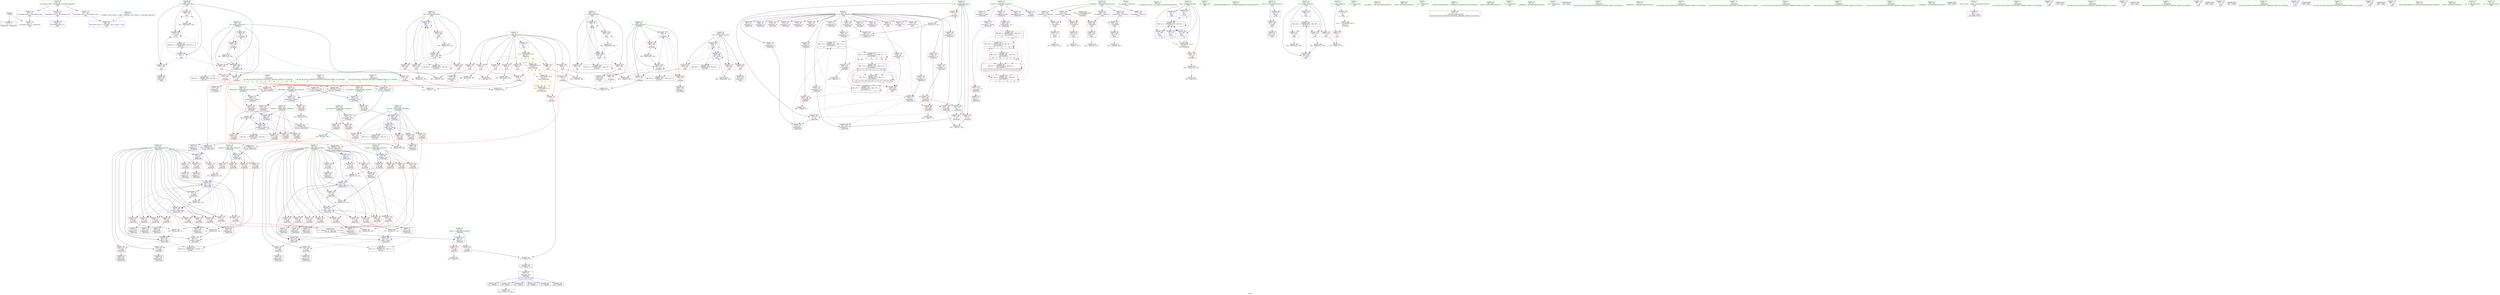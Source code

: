 digraph "SVFG" {
	label="SVFG";

	Node0x55af54b40cc0 [shape=record,color=grey,label="{NodeID: 0\nNullPtr}"];
	Node0x55af54b40cc0 -> Node0x55af54b506c0[style=solid];
	Node0x55af54b40cc0 -> Node0x55af54b5d250[style=solid];
	Node0x55af54bb34d0 [shape=record,color=black,label="{NodeID: 609\n82 = PHI(289, 327, )\n1st arg _Z4moveiiii }"];
	Node0x55af54bb34d0 -> Node0x55af54b5d4f0[style=solid];
	Node0x55af54b80fb0 [shape=record,color=black,label="{NodeID: 443\nMR_52V_2 = PHI(MR_52V_3, MR_52V_1, )\npts\{361 \}\n}"];
	Node0x55af54b80fb0 -> Node0x55af54b5eef0[style=dashed];
	Node0x55af54b80fb0 -> Node0x55af54b80fb0[style=dashed];
	Node0x55af54b5e6d0 [shape=record,color=blue,label="{NodeID: 277\n246\<--9\ni\<--\n_Z5slideiiii\n}"];
	Node0x55af54b5e6d0 -> Node0x55af54b53160[style=dashed];
	Node0x55af54b5e6d0 -> Node0x55af54b53230[style=dashed];
	Node0x55af54b5e6d0 -> Node0x55af54b53300[style=dashed];
	Node0x55af54b5e6d0 -> Node0x55af54b533d0[style=dashed];
	Node0x55af54b5e6d0 -> Node0x55af54b5e6d0[style=dashed];
	Node0x55af54b5e6d0 -> Node0x55af54b5e7a0[style=dashed];
	Node0x55af54b5e6d0 -> Node0x55af54b7ddb0[style=dashed];
	Node0x55af54b52390 [shape=record,color=red,label="{NodeID: 194\n174\<--93\n\<--val\n_Z4moveiiii\n}"];
	Node0x55af54b52390 -> Node0x55af54b58160[style=solid];
	Node0x55af54b4f6a0 [shape=record,color=purple,label="{NodeID: 111\n222\<--19\narrayidx46\<--m\n_Z4moveiiii\n}"];
	Node0x55af54b40530 [shape=record,color=green,label="{NodeID: 28\n21\<--23\nfreeze\<--freeze_field_insensitive\nGlob }"];
	Node0x55af54b40530 -> Node0x55af54b54660[style=solid];
	Node0x55af54b40530 -> Node0x55af54b54730[style=solid];
	Node0x55af54b40530 -> Node0x55af54b54800[style=solid];
	Node0x55af54b40530 -> Node0x55af54b548d0[style=solid];
	Node0x55af54b40530 -> Node0x55af54b549a0[style=solid];
	Node0x55af54b58760 [shape=record,color=grey,label="{NodeID: 388\n449 = Binary(448, 264, )\n|{<s0>18}}"];
	Node0x55af54b58760:s0 -> Node0x55af54bb2e10[style=solid,color=red];
	Node0x55af54b53a50 [shape=record,color=red,label="{NodeID: 222\n333\<--250\n\<--i8\n_Z5slideiiii\n}"];
	Node0x55af54b53a50 -> Node0x55af54b585e0[style=solid];
	Node0x55af54b55590 [shape=record,color=purple,label="{NodeID: 139\n428\<--356\narrayidx21\<--command\nmain\n}"];
	Node0x55af54b55590 -> Node0x55af54b5cb10[style=solid];
	Node0x55af54b50110 [shape=record,color=green,label="{NodeID: 56\n358\<--359\ni\<--i_field_insensitive\nmain\n}"];
	Node0x55af54b50110 -> Node0x55af54b54000[style=solid];
	Node0x55af54b50110 -> Node0x55af54b540d0[style=solid];
	Node0x55af54b50110 -> Node0x55af54b5c0c0[style=solid];
	Node0x55af54b50110 -> Node0x55af54b5ee20[style=solid];
	Node0x55af54b50110 -> Node0x55af54b5f090[style=solid];
	Node0x55af54b6a2c0 [shape=record,color=grey,label="{NodeID: 416\n324 = cmp(323, 9, )\n}"];
	Node0x55af54b5d050 [shape=record,color=blue,label="{NodeID: 250\n519\<--35\nllvm.global_ctors_0\<--\nGlob }"];
	Node0x55af54b56c50 [shape=record,color=red,label="{NodeID: 167\n202\<--85\n\<--i.addr\n_Z4moveiiii\n}"];
	Node0x55af54b56c50 -> Node0x55af54b515c0[style=solid];
	Node0x55af54b51830 [shape=record,color=black,label="{NodeID: 84\n224\<--223\nidxprom47\<--\n_Z4moveiiii\n}"];
	Node0x55af54b1c4d0 [shape=record,color=green,label="{NodeID: 1\n7\<--1\n__dso_handle\<--dummyObj\nGlob }"];
	Node0x55af54bb3620 [shape=record,color=black,label="{NodeID: 610\n83 = PHI(9, 329, )\n2nd arg _Z4moveiiii }"];
	Node0x55af54bb3620 -> Node0x55af54b5d5c0[style=solid];
	Node0x55af54b814b0 [shape=record,color=black,label="{NodeID: 444\nMR_54V_2 = PHI(MR_54V_4, MR_54V_1, )\npts\{363 \}\n}"];
	Node0x55af54b814b0 -> Node0x55af54b5f4a0[style=dashed];
	Node0x55af54b5e7a0 [shape=record,color=blue,label="{NodeID: 278\n246\<--296\ni\<--inc\n_Z5slideiiii\n}"];
	Node0x55af54b5e7a0 -> Node0x55af54b53160[style=dashed];
	Node0x55af54b5e7a0 -> Node0x55af54b53230[style=dashed];
	Node0x55af54b5e7a0 -> Node0x55af54b53300[style=dashed];
	Node0x55af54b5e7a0 -> Node0x55af54b533d0[style=dashed];
	Node0x55af54b5e7a0 -> Node0x55af54b5e6d0[style=dashed];
	Node0x55af54b5e7a0 -> Node0x55af54b5e7a0[style=dashed];
	Node0x55af54b5e7a0 -> Node0x55af54b7ddb0[style=dashed];
	Node0x55af54b52460 [shape=record,color=red,label="{NodeID: 195\n201\<--93\n\<--val\n_Z4moveiiii\n}"];
	Node0x55af54b52460 -> Node0x55af54b5df80[style=solid];
	Node0x55af54b4f770 [shape=record,color=purple,label="{NodeID: 112\n225\<--19\narrayidx48\<--m\n_Z4moveiiii\n}"];
	Node0x55af54b4f770 -> Node0x55af54b5e1f0[style=solid];
	Node0x55af54b4dc40 [shape=record,color=green,label="{NodeID: 29\n34\<--38\nllvm.global_ctors\<--llvm.global_ctors_field_insensitive\nGlob }"];
	Node0x55af54b4dc40 -> Node0x55af54b55020[style=solid];
	Node0x55af54b4dc40 -> Node0x55af54b55120[style=solid];
	Node0x55af54b4dc40 -> Node0x55af54b55220[style=solid];
	Node0x55af54b588e0 [shape=record,color=grey,label="{NodeID: 389\n329 = Binary(9, 328, )\n|{<s0>11}}"];
	Node0x55af54b588e0:s0 -> Node0x55af54bb3620[style=solid,color=red];
	Node0x55af54b53b20 [shape=record,color=red,label="{NodeID: 223\n285\<--284\n\<--arrayidx2\n_Z5slideiiii\n}"];
	Node0x55af54b53b20 -> Node0x55af54b69cc0[style=solid];
	Node0x55af54b55660 [shape=record,color=purple,label="{NodeID: 140\n440\<--356\narrayidx26\<--command\nmain\n}"];
	Node0x55af54b55660 -> Node0x55af54b5cbe0[style=solid];
	Node0x55af54b501e0 [shape=record,color=green,label="{NodeID: 57\n360\<--361\nj\<--j_field_insensitive\nmain\n}"];
	Node0x55af54b501e0 -> Node0x55af54b5c150[style=solid];
	Node0x55af54b501e0 -> Node0x55af54b5c220[style=solid];
	Node0x55af54b501e0 -> Node0x55af54b5c2f0[style=solid];
	Node0x55af54b501e0 -> Node0x55af54b5eef0[style=solid];
	Node0x55af54b501e0 -> Node0x55af54b5efc0[style=solid];
	Node0x55af54b6a440 [shape=record,color=grey,label="{NodeID: 417\n315 = cmp(313, 314, )\n}"];
	Node0x55af54b5d150 [shape=record,color=blue,label="{NodeID: 251\n520\<--36\nllvm.global_ctors_1\<--_GLOBAL__sub_I_Gyosh_1_1.cpp\nGlob }"];
	Node0x55af54b56d20 [shape=record,color=red,label="{NodeID: 168\n212\<--85\n\<--i.addr\n_Z4moveiiii\n}"];
	Node0x55af54b56d20 -> Node0x55af54b59660[style=solid];
	Node0x55af54b51900 [shape=record,color=black,label="{NodeID: 85\n280\<--279\nidxprom\<--\n_Z5slideiiii\n}"];
	Node0x55af54b2d4f0 [shape=record,color=green,label="{NodeID: 2\n9\<--1\n\<--dummyObj\nCan only get source location for instruction, argument, global var or function.|{<s0>9|<s1>11|<s2>15|<s3>15|<s4>15|<s5>16|<s6>16|<s7>16|<s8>17|<s9>17|<s10>18|<s11>18}}"];
	Node0x55af54b2d4f0:s0 -> Node0x55af54bb3620[style=solid,color=red];
	Node0x55af54b2d4f0:s1 -> Node0x55af54bb3770[style=solid,color=red];
	Node0x55af54b2d4f0:s2 -> Node0x55af54bb2c40[style=solid,color=red];
	Node0x55af54b2d4f0:s3 -> Node0x55af54bb2e10[style=solid,color=red];
	Node0x55af54b2d4f0:s4 -> Node0x55af54bb31b0[style=solid,color=red];
	Node0x55af54b2d4f0:s5 -> Node0x55af54bb2c40[style=solid,color=red];
	Node0x55af54b2d4f0:s6 -> Node0x55af54bb2e10[style=solid,color=red];
	Node0x55af54b2d4f0:s7 -> Node0x55af54bb2fe0[style=solid,color=red];
	Node0x55af54b2d4f0:s8 -> Node0x55af54bb2e10[style=solid,color=red];
	Node0x55af54b2d4f0:s9 -> Node0x55af54bb31b0[style=solid,color=red];
	Node0x55af54b2d4f0:s10 -> Node0x55af54bb2c40[style=solid,color=red];
	Node0x55af54b2d4f0:s11 -> Node0x55af54bb2fe0[style=solid,color=red];
	Node0x55af54bb3770 [shape=record,color=black,label="{NodeID: 611\n84 = PHI(291, 9, )\n3rd arg _Z4moveiiii }"];
	Node0x55af54bb3770 -> Node0x55af54b5d690[style=solid];
	Node0x55af54b819b0 [shape=record,color=black,label="{NodeID: 445\nMR_56V_2 = PHI(MR_56V_3, MR_56V_1, )\npts\{365 \}\n}"];
	Node0x55af54b819b0 -> Node0x55af54b5f570[style=dashed];
	Node0x55af54b819b0 -> Node0x55af54b819b0[style=dashed];
	Node0x55af54b5e870 [shape=record,color=blue,label="{NodeID: 279\n244\<--301\nnowCol\<--add\n_Z5slideiiii\n}"];
	Node0x55af54b5e870 -> Node0x55af54b52e20[style=dashed];
	Node0x55af54b5e870 -> Node0x55af54b52ef0[style=dashed];
	Node0x55af54b5e870 -> Node0x55af54b52fc0[style=dashed];
	Node0x55af54b5e870 -> Node0x55af54b53090[style=dashed];
	Node0x55af54b5e870 -> Node0x55af54b5e870[style=dashed];
	Node0x55af54b5e870 -> Node0x55af54b7d8b0[style=dashed];
	Node0x55af54b52530 [shape=record,color=red,label="{NodeID: 196\n219\<--93\n\<--val\n_Z4moveiiii\n}"];
	Node0x55af54b52530 -> Node0x55af54b5e1f0[style=solid];
	Node0x55af54b4f840 [shape=record,color=purple,label="{NodeID: 113\n281\<--19\narrayidx\<--m\n_Z5slideiiii\n}"];
	Node0x55af54b4dcd0 [shape=record,color=green,label="{NodeID: 30\n39\<--40\n__cxx_global_var_init\<--__cxx_global_var_init_field_insensitive\n}"];
	Node0x55af54b7ada0 [shape=record,color=black,label="{NodeID: 473\nMR_17V_8 = PHI(MR_17V_10, MR_17V_7, )\npts\{200000 \}\n|{|<s3>11|<s4>11}}"];
	Node0x55af54b7ada0 -> Node0x55af54b53bf0[style=dashed];
	Node0x55af54b7ada0 -> Node0x55af54b7ecb0[style=dashed];
	Node0x55af54b7ada0 -> Node0x55af54b7ada0[style=dashed];
	Node0x55af54b7ada0:s3 -> Node0x55af54b52600[style=dashed,color=red];
	Node0x55af54b7ada0:s4 -> Node0x55af54b5d830[style=dashed,color=red];
	Node0x55af54b58a60 [shape=record,color=grey,label="{NodeID: 390\n499 = Binary(498, 264, )\n}"];
	Node0x55af54b58a60 -> Node0x55af54b5f710[style=solid];
	Node0x55af54b53bf0 [shape=record,color=red,label="{NodeID: 224\n323\<--322\n\<--arrayidx15\n_Z5slideiiii\n}"];
	Node0x55af54b53bf0 -> Node0x55af54b6a2c0[style=solid];
	Node0x55af54b55730 [shape=record,color=red,label="{NodeID: 141\n72\<--8\n\<--N\n_Z6insidei\n}"];
	Node0x55af54b55730 -> Node0x55af54b59f60[style=solid];
	Node0x55af54b502b0 [shape=record,color=green,label="{NodeID: 58\n362\<--363\ni35\<--i35_field_insensitive\nmain\n}"];
	Node0x55af54b502b0 -> Node0x55af54b5c3c0[style=solid];
	Node0x55af54b502b0 -> Node0x55af54b5c490[style=solid];
	Node0x55af54b502b0 -> Node0x55af54b5c560[style=solid];
	Node0x55af54b502b0 -> Node0x55af54b5f4a0[style=solid];
	Node0x55af54b502b0 -> Node0x55af54b5f710[style=solid];
	Node0x55af54b6a5c0 [shape=record,color=grey,label="{NodeID: 418\n265 = cmp(263, 9, )\n}"];
	Node0x55af54b5d250 [shape=record,color=blue, style = dotted,label="{NodeID: 252\n521\<--3\nllvm.global_ctors_2\<--dummyVal\nGlob }"];
	Node0x55af54b56df0 [shape=record,color=red,label="{NodeID: 169\n220\<--85\n\<--i.addr\n_Z4moveiiii\n}"];
	Node0x55af54b56df0 -> Node0x55af54b51760[style=solid];
	Node0x55af54b519d0 [shape=record,color=black,label="{NodeID: 86\n283\<--282\nidxprom1\<--\n_Z5slideiiii\n}"];
	Node0x55af54b36a30 [shape=record,color=green,label="{NodeID: 3\n24\<--1\n.str\<--dummyObj\nGlob }"];
	Node0x55af54b81eb0 [shape=record,color=black,label="{NodeID: 446\nMR_17V_2 = PHI(MR_17V_4, MR_17V_1, )\npts\{200000 \}\n|{|<s2>15|<s3>15|<s4>15|<s5>16|<s6>16|<s7>16|<s8>17|<s9>17|<s10>17|<s11>18|<s12>18|<s13>18}}"];
	Node0x55af54b81eb0 -> Node0x55af54b5ccb0[style=dashed];
	Node0x55af54b81eb0 -> Node0x55af54b81eb0[style=dashed];
	Node0x55af54b81eb0:s2 -> Node0x55af54b7ceb0[style=dashed,color=red];
	Node0x55af54b81eb0:s3 -> Node0x55af54b7ecb0[style=dashed,color=red];
	Node0x55af54b81eb0:s4 -> Node0x55af54b7ada0[style=dashed,color=red];
	Node0x55af54b81eb0:s5 -> Node0x55af54b7ceb0[style=dashed,color=red];
	Node0x55af54b81eb0:s6 -> Node0x55af54b7ecb0[style=dashed,color=red];
	Node0x55af54b81eb0:s7 -> Node0x55af54b7ada0[style=dashed,color=red];
	Node0x55af54b81eb0:s8 -> Node0x55af54b7ceb0[style=dashed,color=red];
	Node0x55af54b81eb0:s9 -> Node0x55af54b7ecb0[style=dashed,color=red];
	Node0x55af54b81eb0:s10 -> Node0x55af54b7ada0[style=dashed,color=red];
	Node0x55af54b81eb0:s11 -> Node0x55af54b7ceb0[style=dashed,color=red];
	Node0x55af54b81eb0:s12 -> Node0x55af54b7ecb0[style=dashed,color=red];
	Node0x55af54b81eb0:s13 -> Node0x55af54b7ada0[style=dashed,color=red];
	Node0x55af54b5e940 [shape=record,color=blue,label="{NodeID: 280\n248\<--305\nnowRow\<--\n_Z5slideiiii\n}"];
	Node0x55af54b5e940 -> Node0x55af54b534a0[style=dashed];
	Node0x55af54b5e940 -> Node0x55af54b53570[style=dashed];
	Node0x55af54b5e940 -> Node0x55af54b53640[style=dashed];
	Node0x55af54b5e940 -> Node0x55af54b53710[style=dashed];
	Node0x55af54b5e940 -> Node0x55af54b5ebb0[style=dashed];
	Node0x55af54b5e940 -> Node0x55af54b7e2b0[style=dashed];
	Node0x55af54b52600 [shape=record,color=red,label="{NodeID: 197\n105\<--104\n\<--arrayidx2\n_Z4moveiiii\n}"];
	Node0x55af54b52600 -> Node0x55af54b5d760[style=solid];
	Node0x55af54b4f910 [shape=record,color=purple,label="{NodeID: 114\n284\<--19\narrayidx2\<--m\n_Z5slideiiii\n}"];
	Node0x55af54b4f910 -> Node0x55af54b53b20[style=solid];
	Node0x55af54b4dd60 [shape=record,color=green,label="{NodeID: 31\n43\<--44\n_ZNSt8ios_base4InitC1Ev\<--_ZNSt8ios_base4InitC1Ev_field_insensitive\n}"];
	Node0x55af54b7ae90 [shape=record,color=black,label="{NodeID: 474\nMR_19V_8 = PHI(MR_19V_10, MR_19V_7, )\npts\{230000 \}\n|{|<s2>11|<s3>11|<s4>11}}"];
	Node0x55af54b7ae90 -> Node0x55af54b7f1b0[style=dashed];
	Node0x55af54b7ae90 -> Node0x55af54b7ae90[style=dashed];
	Node0x55af54b7ae90:s2 -> Node0x55af54b52870[style=dashed,color=red];
	Node0x55af54b7ae90:s3 -> Node0x55af54b5dd10[style=dashed,color=red];
	Node0x55af54b7ae90:s4 -> Node0x55af54b7c4b0[style=dashed,color=red];
	Node0x55af54b58be0 [shape=record,color=grey,label="{NodeID: 391\n301 = Binary(300, 299, )\n}"];
	Node0x55af54b58be0 -> Node0x55af54b5e870[style=solid];
	Node0x55af54b53cc0 [shape=record,color=red,label="{NodeID: 225\n507\<--352\n\<--retval\nmain\n}"];
	Node0x55af54b53cc0 -> Node0x55af54b4eb40[style=solid];
	Node0x55af54b55800 [shape=record,color=red,label="{NodeID: 142\n276\<--8\n\<--N\n_Z5slideiiii\n}"];
	Node0x55af54b55800 -> Node0x55af54b6a8c0[style=solid];
	Node0x55af54b50380 [shape=record,color=green,label="{NodeID: 59\n364\<--365\nj39\<--j39_field_insensitive\nmain\n}"];
	Node0x55af54b50380 -> Node0x55af54b5c630[style=solid];
	Node0x55af54b50380 -> Node0x55af54b5c700[style=solid];
	Node0x55af54b50380 -> Node0x55af54b5c7d0[style=solid];
	Node0x55af54b50380 -> Node0x55af54b5c8a0[style=solid];
	Node0x55af54b50380 -> Node0x55af54b5f570[style=solid];
	Node0x55af54b50380 -> Node0x55af54b5f640[style=solid];
	Node0x55af54b6a740 [shape=record,color=grey,label="{NodeID: 419\n375 = cmp(373, 374, )\n}"];
	Node0x55af54b5d350 [shape=record,color=blue,label="{NodeID: 253\n65\<--64\na.addr\<--a\n_Z6insidei\n}"];
	Node0x55af54b5d350 -> Node0x55af54b560f0[style=dashed];
	Node0x55af54b5d350 -> Node0x55af54b561c0[style=dashed];
	Node0x55af54b56ec0 [shape=record,color=red,label="{NodeID: 170\n102\<--87\n\<--j.addr\n_Z4moveiiii\n}"];
	Node0x55af54b56ec0 -> Node0x55af54b50a60[style=solid];
	Node0x55af54b51aa0 [shape=record,color=black,label="{NodeID: 87\n318\<--317\nidxprom12\<--\n_Z5slideiiii\n}"];
	Node0x55af54b2e3a0 [shape=record,color=green,label="{NodeID: 4\n26\<--1\n.str.1\<--dummyObj\nGlob }"];
	Node0x55af54b823b0 [shape=record,color=black,label="{NodeID: 447\nMR_19V_2 = PHI(MR_19V_4, MR_19V_1, )\npts\{230000 \}\n|{|<s1>15|<s2>15|<s3>15|<s4>16|<s5>16|<s6>16|<s7>17|<s8>17|<s9>17|<s10>18|<s11>18|<s12>18}}"];
	Node0x55af54b823b0 -> Node0x55af54b823b0[style=dashed];
	Node0x55af54b823b0:s1 -> Node0x55af54b7d3b0[style=dashed,color=red];
	Node0x55af54b823b0:s2 -> Node0x55af54b7f1b0[style=dashed,color=red];
	Node0x55af54b823b0:s3 -> Node0x55af54b7ae90[style=dashed,color=red];
	Node0x55af54b823b0:s4 -> Node0x55af54b7d3b0[style=dashed,color=red];
	Node0x55af54b823b0:s5 -> Node0x55af54b7f1b0[style=dashed,color=red];
	Node0x55af54b823b0:s6 -> Node0x55af54b7ae90[style=dashed,color=red];
	Node0x55af54b823b0:s7 -> Node0x55af54b7d3b0[style=dashed,color=red];
	Node0x55af54b823b0:s8 -> Node0x55af54b7f1b0[style=dashed,color=red];
	Node0x55af54b823b0:s9 -> Node0x55af54b7ae90[style=dashed,color=red];
	Node0x55af54b823b0:s10 -> Node0x55af54b7d3b0[style=dashed,color=red];
	Node0x55af54b823b0:s11 -> Node0x55af54b7f1b0[style=dashed,color=red];
	Node0x55af54b823b0:s12 -> Node0x55af54b7ae90[style=dashed,color=red];
	Node0x55af54b5ea10 [shape=record,color=blue,label="{NodeID: 281\n250\<--9\ni8\<--\n_Z5slideiiii\n}"];
	Node0x55af54b5ea10 -> Node0x55af54b537e0[style=dashed];
	Node0x55af54b5ea10 -> Node0x55af54b538b0[style=dashed];
	Node0x55af54b5ea10 -> Node0x55af54b53980[style=dashed];
	Node0x55af54b5ea10 -> Node0x55af54b53a50[style=dashed];
	Node0x55af54b5ea10 -> Node0x55af54b5ea10[style=dashed];
	Node0x55af54b5ea10 -> Node0x55af54b5eae0[style=dashed];
	Node0x55af54b5ea10 -> Node0x55af54b7e7b0[style=dashed];
	Node0x55af54b526d0 [shape=record,color=red,label="{NodeID: 198\n129\<--128\n\<--arrayidx11\n_Z4moveiiii\n}"];
	Node0x55af54b526d0 -> Node0x55af54b693c0[style=solid];
	Node0x55af54b4f9e0 [shape=record,color=purple,label="{NodeID: 115\n319\<--19\narrayidx13\<--m\n_Z5slideiiii\n}"];
	Node0x55af54b4ddf0 [shape=record,color=green,label="{NodeID: 32\n49\<--50\n__cxa_atexit\<--__cxa_atexit_field_insensitive\n}"];
	Node0x55af54b58d60 [shape=record,color=grey,label="{NodeID: 392\n291 = Binary(9, 290, )\n|{<s0>9}}"];
	Node0x55af54b58d60:s0 -> Node0x55af54bb3770[style=solid,color=red];
	Node0x55af54b53d90 [shape=record,color=red,label="{NodeID: 226\n373\<--354\n\<--jt\nmain\n}"];
	Node0x55af54b53d90 -> Node0x55af54b6a740[style=solid];
	Node0x55af54b558d0 [shape=record,color=red,label="{NodeID: 143\n314\<--8\n\<--N\n_Z5slideiiii\n}"];
	Node0x55af54b558d0 -> Node0x55af54b6a440[style=solid];
	Node0x55af54b50450 [shape=record,color=green,label="{NodeID: 60\n369\<--370\nscanf\<--scanf_field_insensitive\n}"];
	Node0x55af54b6a8c0 [shape=record,color=grey,label="{NodeID: 420\n277 = cmp(275, 276, )\n}"];
	Node0x55af54b5d420 [shape=record,color=blue,label="{NodeID: 254\n85\<--81\ni.addr\<--i\n_Z4moveiiii\n}"];
	Node0x55af54b5d420 -> Node0x55af54b56290[style=dashed];
	Node0x55af54b5d420 -> Node0x55af54b56360[style=dashed];
	Node0x55af54b5d420 -> Node0x55af54b56430[style=dashed];
	Node0x55af54b5d420 -> Node0x55af54b5d900[style=dashed];
	Node0x55af54b56f90 [shape=record,color=red,label="{NodeID: 171\n110\<--87\n\<--j.addr\n_Z4moveiiii\n}"];
	Node0x55af54b56f90 -> Node0x55af54b50c00[style=solid];
	Node0x55af54b51b70 [shape=record,color=black,label="{NodeID: 88\n321\<--320\nidxprom14\<--\n_Z5slideiiii\n}"];
	Node0x55af54b2e430 [shape=record,color=green,label="{NodeID: 5\n28\<--1\n.str.2\<--dummyObj\nGlob }"];
	Node0x55af54b5eae0 [shape=record,color=blue,label="{NodeID: 282\n250\<--334\ni8\<--inc21\n_Z5slideiiii\n}"];
	Node0x55af54b5eae0 -> Node0x55af54b537e0[style=dashed];
	Node0x55af54b5eae0 -> Node0x55af54b538b0[style=dashed];
	Node0x55af54b5eae0 -> Node0x55af54b53980[style=dashed];
	Node0x55af54b5eae0 -> Node0x55af54b53a50[style=dashed];
	Node0x55af54b5eae0 -> Node0x55af54b5ea10[style=dashed];
	Node0x55af54b5eae0 -> Node0x55af54b5eae0[style=dashed];
	Node0x55af54b5eae0 -> Node0x55af54b7e7b0[style=dashed];
	Node0x55af54b527a0 [shape=record,color=red,label="{NodeID: 199\n161\<--160\n\<--arrayidx21\n_Z4moveiiii\n}"];
	Node0x55af54b527a0 -> Node0x55af54b69b40[style=solid];
	Node0x55af54b54250 [shape=record,color=purple,label="{NodeID: 116\n322\<--19\narrayidx15\<--m\n_Z5slideiiii\n}"];
	Node0x55af54b54250 -> Node0x55af54b53bf0[style=solid];
	Node0x55af54b4de80 [shape=record,color=green,label="{NodeID: 33\n48\<--54\n_ZNSt8ios_base4InitD1Ev\<--_ZNSt8ios_base4InitD1Ev_field_insensitive\n}"];
	Node0x55af54b4de80 -> Node0x55af54b507c0[style=solid];
	Node0x55af54b58ee0 [shape=record,color=grey,label="{NodeID: 393\n296 = Binary(295, 264, )\n}"];
	Node0x55af54b58ee0 -> Node0x55af54b5e7a0[style=solid];
	Node0x55af54b53e60 [shape=record,color=red,label="{NodeID: 227\n455\<--354\n\<--jt\nmain\n}"];
	Node0x55af54b53e60 -> Node0x55af54b64cb0[style=solid];
	Node0x55af54b559a0 [shape=record,color=red,label="{NodeID: 144\n383\<--8\n\<--N\nmain\n}"];
	Node0x55af54b559a0 -> Node0x55af54b69fc0[style=solid];
	Node0x55af54b50520 [shape=record,color=green,label="{NodeID: 61\n459\<--460\nprintf\<--printf_field_insensitive\n}"];
	Node0x55af54b5d4f0 [shape=record,color=blue,label="{NodeID: 255\n87\<--82\nj.addr\<--j\n_Z4moveiiii\n}"];
	Node0x55af54b5d4f0 -> Node0x55af54b56ec0[style=dashed];
	Node0x55af54b5d4f0 -> Node0x55af54b56f90[style=dashed];
	Node0x55af54b5d4f0 -> Node0x55af54b57060[style=dashed];
	Node0x55af54b5d4f0 -> Node0x55af54b5d9d0[style=dashed];
	Node0x55af54b57060 [shape=record,color=red,label="{NodeID: 172\n119\<--87\n\<--j.addr\n_Z4moveiiii\n}"];
	Node0x55af54b57060 -> Node0x55af54b65130[style=solid];
	Node0x55af54b51c40 [shape=record,color=black,label="{NodeID: 89\n393\<--392\nidxprom\<--\nmain\n}"];
	Node0x55af54b2d310 [shape=record,color=green,label="{NodeID: 6\n30\<--1\n.str.3\<--dummyObj\nGlob }"];
	Node0x55af54b5ebb0 [shape=record,color=blue,label="{NodeID: 283\n248\<--339\nnowRow\<--add23\n_Z5slideiiii\n}"];
	Node0x55af54b5ebb0 -> Node0x55af54b534a0[style=dashed];
	Node0x55af54b5ebb0 -> Node0x55af54b53570[style=dashed];
	Node0x55af54b5ebb0 -> Node0x55af54b53640[style=dashed];
	Node0x55af54b5ebb0 -> Node0x55af54b53710[style=dashed];
	Node0x55af54b5ebb0 -> Node0x55af54b5ebb0[style=dashed];
	Node0x55af54b5ebb0 -> Node0x55af54b7e2b0[style=dashed];
	Node0x55af54b52870 [shape=record,color=red,label="{NodeID: 200\n171\<--170\n\<--arrayidx27\n_Z4moveiiii\n}"];
	Node0x55af54b52870 -> Node0x55af54b511b0[style=solid];
	Node0x55af54b54320 [shape=record,color=purple,label="{NodeID: 117\n394\<--19\narrayidx\<--m\nmain\n}"];
	Node0x55af54b4df10 [shape=record,color=green,label="{NodeID: 34\n61\<--62\n_Z6insidei\<--_Z6insidei_field_insensitive\n}"];
	Node0x55af54b59060 [shape=record,color=grey,label="{NodeID: 394\n407 = Binary(406, 264, )\n}"];
	Node0x55af54b59060 -> Node0x55af54b5f090[style=solid];
	Node0x55af54b53f30 [shape=record,color=red,label="{NodeID: 228\n503\<--354\n\<--jt\nmain\n}"];
	Node0x55af54b53f30 -> Node0x55af54b59960[style=solid];
	Node0x55af54b55a70 [shape=record,color=red,label="{NodeID: 145\n389\<--8\n\<--N\nmain\n}"];
	Node0x55af54b55a70 -> Node0x55af54b69e40[style=solid];
	Node0x55af54b505f0 [shape=record,color=green,label="{NodeID: 62\n36\<--515\n_GLOBAL__sub_I_Gyosh_1_1.cpp\<--_GLOBAL__sub_I_Gyosh_1_1.cpp_field_insensitive\n}"];
	Node0x55af54b505f0 -> Node0x55af54b5d150[style=solid];
	Node0x55af54b5d5c0 [shape=record,color=blue,label="{NodeID: 256\n89\<--83\ndi.addr\<--di\n_Z4moveiiii\n}"];
	Node0x55af54b5d5c0 -> Node0x55af54b57af0[style=dashed];
	Node0x55af54b5d5c0 -> Node0x55af54b57bc0[style=dashed];
	Node0x55af54b5d5c0 -> Node0x55af54b57c90[style=dashed];
	Node0x55af54b5d5c0 -> Node0x55af54b57d60[style=dashed];
	Node0x55af54b57130 [shape=record,color=red,label="{NodeID: 173\n126\<--87\n\<--j.addr\n_Z4moveiiii\n}"];
	Node0x55af54b57130 -> Node0x55af54b50da0[style=solid];
	Node0x55af54b51d10 [shape=record,color=black,label="{NodeID: 90\n396\<--395\nidxprom8\<--\nmain\n}"];
	Node0x55af54b2d3a0 [shape=record,color=green,label="{NodeID: 7\n32\<--1\n.str.4\<--dummyObj\nGlob }"];
	Node0x55af54b5ec80 [shape=record,color=blue,label="{NodeID: 284\n352\<--9\nretval\<--\nmain\n}"];
	Node0x55af54b5ec80 -> Node0x55af54b53cc0[style=dashed];
	Node0x55af54b52940 [shape=record,color=red,label="{NodeID: 201\n305\<--236\n\<--stRow.addr\n_Z5slideiiii\n}"];
	Node0x55af54b52940 -> Node0x55af54b5e940[style=solid];
	Node0x55af54b543f0 [shape=record,color=purple,label="{NodeID: 118\n397\<--19\narrayidx9\<--m\nmain\n}"];
	Node0x55af54b4dfe0 [shape=record,color=green,label="{NodeID: 35\n65\<--66\na.addr\<--a.addr_field_insensitive\n_Z6insidei\n}"];
	Node0x55af54b4dfe0 -> Node0x55af54b560f0[style=solid];
	Node0x55af54b4dfe0 -> Node0x55af54b561c0[style=solid];
	Node0x55af54b4dfe0 -> Node0x55af54b5d350[style=solid];
	Node0x55af54b591e0 [shape=record,color=grey,label="{NodeID: 395\n402 = Binary(401, 264, )\n}"];
	Node0x55af54b591e0 -> Node0x55af54b5efc0[style=solid];
	Node0x55af54b54000 [shape=record,color=red,label="{NodeID: 229\n382\<--358\n\<--i\nmain\n}"];
	Node0x55af54b54000 -> Node0x55af54b69fc0[style=solid];
	Node0x55af54b55b40 [shape=record,color=red,label="{NodeID: 146\n435\<--8\n\<--N\nmain\n}"];
	Node0x55af54b55b40 -> Node0x55af54b582e0[style=solid];
	Node0x55af54b506c0 [shape=record,color=black,label="{NodeID: 63\n2\<--3\ndummyVal\<--dummyVal\n}"];
	Node0x55af54baf890 [shape=record,color=black,label="{NodeID: 589\n46 = PHI()\n}"];
	Node0x55af54b5d690 [shape=record,color=blue,label="{NodeID: 257\n91\<--84\ndj.addr\<--dj\n_Z4moveiiii\n}"];
	Node0x55af54b5d690 -> Node0x55af54b57e30[style=dashed];
	Node0x55af54b5d690 -> Node0x55af54b57f00[style=dashed];
	Node0x55af54b5d690 -> Node0x55af54b57fd0[style=dashed];
	Node0x55af54b5d690 -> Node0x55af54b521f0[style=dashed];
	Node0x55af54b57200 [shape=record,color=red,label="{NodeID: 174\n135\<--87\n\<--j.addr\n_Z4moveiiii\n|{<s0>4}}"];
	Node0x55af54b57200:s0 -> Node0x55af54bb2600[style=solid,color=red];
	Node0x55af54b51de0 [shape=record,color=black,label="{NodeID: 91\n412\<--411\nconv\<--\nmain\n}"];
	Node0x55af54b51de0 -> Node0x55af54b6a140[style=solid];
	Node0x55af54b36b20 [shape=record,color=green,label="{NodeID: 8\n35\<--1\n\<--dummyObj\nCan only get source location for instruction, argument, global var or function.}"];
	Node0x55af54b5ed50 [shape=record,color=blue,label="{NodeID: 285\n354\<--9\njt\<--\nmain\n}"];
	Node0x55af54b5ed50 -> Node0x55af54b805b0[style=dashed];
	Node0x55af54b52a10 [shape=record,color=red,label="{NodeID: 202\n267\<--238\n\<--stCol.addr\n_Z5slideiiii\n}"];
	Node0x55af54b52a10 -> Node0x55af54b5e600[style=solid];
	Node0x55af54b544c0 [shape=record,color=purple,label="{NodeID: 119\n475\<--19\narrayidx44\<--m\nmain\n}"];
	Node0x55af54b4e0b0 [shape=record,color=green,label="{NodeID: 36\n78\<--79\n_Z4moveiiii\<--_Z4moveiiii_field_insensitive\n}"];
	Node0x55af54b59360 [shape=record,color=grey,label="{NodeID: 396\n263 = Binary(262, 264, )\n}"];
	Node0x55af54b59360 -> Node0x55af54b6a5c0[style=solid];
	Node0x55af54b540d0 [shape=record,color=red,label="{NodeID: 230\n392\<--358\n\<--i\nmain\n}"];
	Node0x55af54b540d0 -> Node0x55af54b51c40[style=solid];
	Node0x55af54b55c10 [shape=record,color=red,label="{NodeID: 147\n448\<--8\n\<--N\nmain\n}"];
	Node0x55af54b55c10 -> Node0x55af54b58760[style=solid];
	Node0x55af54b507c0 [shape=record,color=black,label="{NodeID: 64\n47\<--48\n\<--_ZNSt8ios_base4InitD1Ev\nCan only get source location for instruction, argument, global var or function.}"];
	Node0x55af54bb1800 [shape=record,color=black,label="{NodeID: 590\n150 = PHI(63, )\n}"];
	Node0x55af54b8f720 [shape=record,color=yellow,style=double,label="{NodeID: 507\n2V_1 = ENCHI(MR_2V_0)\npts\{10 \}\nFun[_Z4moveiiii]|{<s0>3|<s1>4|<s2>5|<s3>6}}"];
	Node0x55af54b8f720:s0 -> Node0x55af54b8ea80[style=dashed,color=red];
	Node0x55af54b8f720:s1 -> Node0x55af54b8ea80[style=dashed,color=red];
	Node0x55af54b8f720:s2 -> Node0x55af54b8ea80[style=dashed,color=red];
	Node0x55af54b8f720:s3 -> Node0x55af54b8ea80[style=dashed,color=red];
	Node0x55af54b5d760 [shape=record,color=blue,label="{NodeID: 258\n93\<--105\nval\<--\n_Z4moveiiii\n}"];
	Node0x55af54b5d760 -> Node0x55af54b522c0[style=dashed];
	Node0x55af54b5d760 -> Node0x55af54b52390[style=dashed];
	Node0x55af54b5d760 -> Node0x55af54b52460[style=dashed];
	Node0x55af54b5d760 -> Node0x55af54b52530[style=dashed];
	Node0x55af54b572d0 [shape=record,color=red,label="{NodeID: 175\n145\<--87\n\<--j.addr\n_Z4moveiiii\n}"];
	Node0x55af54b572d0 -> Node0x55af54b59ae0[style=solid];
	Node0x55af54b51eb0 [shape=record,color=black,label="{NodeID: 92\n421\<--420\nconv17\<--\nmain\n}"];
	Node0x55af54b51eb0 -> Node0x55af54b69540[style=solid];
	Node0x55af54b36bb0 [shape=record,color=green,label="{NodeID: 9\n76\<--1\n\<--dummyObj\nCan only get source location for instruction, argument, global var or function.}"];
	Node0x55af54b5ee20 [shape=record,color=blue,label="{NodeID: 286\n358\<--9\ni\<--\nmain\n}"];
	Node0x55af54b5ee20 -> Node0x55af54b54000[style=dashed];
	Node0x55af54b5ee20 -> Node0x55af54b540d0[style=dashed];
	Node0x55af54b5ee20 -> Node0x55af54b5c0c0[style=dashed];
	Node0x55af54b5ee20 -> Node0x55af54b5f090[style=dashed];
	Node0x55af54b5ee20 -> Node0x55af54b80ab0[style=dashed];
	Node0x55af54b52ae0 [shape=record,color=red,label="{NodeID: 203\n328\<--240\n\<--dRow.addr\n_Z5slideiiii\n}"];
	Node0x55af54b52ae0 -> Node0x55af54b588e0[style=solid];
	Node0x55af54b54590 [shape=record,color=purple,label="{NodeID: 120\n478\<--19\narrayidx46\<--m\nmain\n}"];
	Node0x55af54b54590 -> Node0x55af54b5ccb0[style=solid];
	Node0x55af54b4e180 [shape=record,color=green,label="{NodeID: 37\n85\<--86\ni.addr\<--i.addr_field_insensitive\n_Z4moveiiii\n}"];
	Node0x55af54b4e180 -> Node0x55af54b56290[style=solid];
	Node0x55af54b4e180 -> Node0x55af54b56360[style=solid];
	Node0x55af54b4e180 -> Node0x55af54b56430[style=solid];
	Node0x55af54b4e180 -> Node0x55af54b56500[style=solid];
	Node0x55af54b4e180 -> Node0x55af54b565d0[style=solid];
	Node0x55af54b4e180 -> Node0x55af54b566a0[style=solid];
	Node0x55af54b4e180 -> Node0x55af54b56770[style=solid];
	Node0x55af54b4e180 -> Node0x55af54b56840[style=solid];
	Node0x55af54b4e180 -> Node0x55af54b56910[style=solid];
	Node0x55af54b4e180 -> Node0x55af54b569e0[style=solid];
	Node0x55af54b4e180 -> Node0x55af54b56ab0[style=solid];
	Node0x55af54b4e180 -> Node0x55af54b56b80[style=solid];
	Node0x55af54b4e180 -> Node0x55af54b56c50[style=solid];
	Node0x55af54b4e180 -> Node0x55af54b56d20[style=solid];
	Node0x55af54b4e180 -> Node0x55af54b56df0[style=solid];
	Node0x55af54b4e180 -> Node0x55af54b5d420[style=solid];
	Node0x55af54b4e180 -> Node0x55af54b5d900[style=solid];
	Node0x55af54b4e180 -> Node0x55af54b5daa0[style=solid];
	Node0x55af54b4e180 -> Node0x55af54b5dde0[style=solid];
	Node0x55af54b4e180 -> Node0x55af54b5e050[style=solid];
	Node0x55af54b594e0 [shape=record,color=grey,label="{NodeID: 397\n217 = Binary(216, 215, )\n}"];
	Node0x55af54b594e0 -> Node0x55af54b5e120[style=solid];
	Node0x55af54b5c0c0 [shape=record,color=red,label="{NodeID: 231\n406\<--358\n\<--i\nmain\n}"];
	Node0x55af54b5c0c0 -> Node0x55af54b59060[style=solid];
	Node0x55af54b55ce0 [shape=record,color=red,label="{NodeID: 148\n464\<--8\n\<--N\nmain\n}"];
	Node0x55af54b55ce0 -> Node0x55af54b69240[style=solid];
	Node0x55af54b508c0 [shape=record,color=black,label="{NodeID: 65\n63\<--75\n_Z6insidei_ret\<--\n_Z6insidei\n|{<s0>3|<s1>4|<s2>5|<s3>6|<s4>8|<s5>10}}"];
	Node0x55af54b508c0:s0 -> Node0x55af54bb1a60[style=solid,color=blue];
	Node0x55af54b508c0:s1 -> Node0x55af54bb1ba0[style=solid,color=blue];
	Node0x55af54b508c0:s2 -> Node0x55af54bb1800[style=solid,color=blue];
	Node0x55af54b508c0:s3 -> Node0x55af54bb1960[style=solid,color=blue];
	Node0x55af54b508c0:s4 -> Node0x55af54bb1d70[style=solid,color=blue];
	Node0x55af54b508c0:s5 -> Node0x55af54bb1e80[style=solid,color=blue];
	Node0x55af54bb1960 [shape=record,color=black,label="{NodeID: 591\n153 = PHI(63, )\n}"];
	Node0x55af54b7b5b0 [shape=record,color=black,label="{NodeID: 425\nMR_7V_8 = PHI(MR_7V_9, MR_7V_7, )\npts\{86 \}\n}"];
	Node0x55af54b5d830 [shape=record,color=blue,label="{NodeID: 259\n112\<--9\narrayidx6\<--\n_Z4moveiiii\n}"];
	Node0x55af54b5d830 -> Node0x55af54b526d0[style=dashed];
	Node0x55af54b5d830 -> Node0x55af54b527a0[style=dashed];
	Node0x55af54b5d830 -> Node0x55af54b5dc40[style=dashed];
	Node0x55af54b5d830 -> Node0x55af54b5df80[style=dashed];
	Node0x55af54b5d830 -> Node0x55af54b5e1f0[style=dashed];
	Node0x55af54b573a0 [shape=record,color=red,label="{NodeID: 176\n152\<--87\n\<--j.addr\n_Z4moveiiii\n|{<s0>6}}"];
	Node0x55af54b573a0:s0 -> Node0x55af54bb2600[style=solid,color=red];
	Node0x55af54b51f80 [shape=record,color=black,label="{NodeID: 93\n430\<--429\nconv22\<--\nmain\n}"];
	Node0x55af54b51f80 -> Node0x55af54b69840[style=solid];
	Node0x55af54b409d0 [shape=record,color=green,label="{NodeID: 10\n176\<--1\n\<--dummyObj\nCan only get source location for instruction, argument, global var or function.}"];
	Node0x55af54b5eef0 [shape=record,color=blue,label="{NodeID: 287\n360\<--9\nj\<--\nmain\n}"];
	Node0x55af54b5eef0 -> Node0x55af54b5c150[style=dashed];
	Node0x55af54b5eef0 -> Node0x55af54b5c220[style=dashed];
	Node0x55af54b5eef0 -> Node0x55af54b5c2f0[style=dashed];
	Node0x55af54b5eef0 -> Node0x55af54b5eef0[style=dashed];
	Node0x55af54b5eef0 -> Node0x55af54b5efc0[style=dashed];
	Node0x55af54b5eef0 -> Node0x55af54b80fb0[style=dashed];
	Node0x55af54b52bb0 [shape=record,color=red,label="{NodeID: 204\n337\<--240\n\<--dRow.addr\n_Z5slideiiii\n}"];
	Node0x55af54b52bb0 -> Node0x55af54b58460[style=solid];
	Node0x55af54b54660 [shape=record,color=purple,label="{NodeID: 121\n167\<--21\narrayidx25\<--freeze\n_Z4moveiiii\n}"];
	Node0x55af54b4e250 [shape=record,color=green,label="{NodeID: 38\n87\<--88\nj.addr\<--j.addr_field_insensitive\n_Z4moveiiii\n}"];
	Node0x55af54b4e250 -> Node0x55af54b56ec0[style=solid];
	Node0x55af54b4e250 -> Node0x55af54b56f90[style=solid];
	Node0x55af54b4e250 -> Node0x55af54b57060[style=solid];
	Node0x55af54b4e250 -> Node0x55af54b57130[style=solid];
	Node0x55af54b4e250 -> Node0x55af54b57200[style=solid];
	Node0x55af54b4e250 -> Node0x55af54b572d0[style=solid];
	Node0x55af54b4e250 -> Node0x55af54b573a0[style=solid];
	Node0x55af54b4e250 -> Node0x55af54b57470[style=solid];
	Node0x55af54b4e250 -> Node0x55af54b57540[style=solid];
	Node0x55af54b4e250 -> Node0x55af54b57610[style=solid];
	Node0x55af54b4e250 -> Node0x55af54b576e0[style=solid];
	Node0x55af54b4e250 -> Node0x55af54b577b0[style=solid];
	Node0x55af54b4e250 -> Node0x55af54b57880[style=solid];
	Node0x55af54b4e250 -> Node0x55af54b57950[style=solid];
	Node0x55af54b4e250 -> Node0x55af54b57a20[style=solid];
	Node0x55af54b4e250 -> Node0x55af54b5d4f0[style=solid];
	Node0x55af54b4e250 -> Node0x55af54b5d9d0[style=solid];
	Node0x55af54b4e250 -> Node0x55af54b5db70[style=solid];
	Node0x55af54b4e250 -> Node0x55af54b5deb0[style=solid];
	Node0x55af54b4e250 -> Node0x55af54b5e120[style=solid];
	Node0x55af54b8d5c0 [shape=record,color=yellow,style=double,label="{NodeID: 481\n2V_1 = ENCHI(MR_2V_0)\npts\{10 \}\nFun[main]|{|<s7>15|<s8>16|<s9>17|<s10>18}}"];
	Node0x55af54b8d5c0 -> Node0x55af54b559a0[style=dashed];
	Node0x55af54b8d5c0 -> Node0x55af54b55a70[style=dashed];
	Node0x55af54b8d5c0 -> Node0x55af54b55b40[style=dashed];
	Node0x55af54b8d5c0 -> Node0x55af54b55c10[style=dashed];
	Node0x55af54b8d5c0 -> Node0x55af54b55ce0[style=dashed];
	Node0x55af54b8d5c0 -> Node0x55af54b55db0[style=dashed];
	Node0x55af54b8d5c0 -> Node0x55af54b55e80[style=dashed];
	Node0x55af54b8d5c0:s7 -> Node0x55af54b8ec70[style=dashed,color=red];
	Node0x55af54b8d5c0:s8 -> Node0x55af54b8ec70[style=dashed,color=red];
	Node0x55af54b8d5c0:s9 -> Node0x55af54b8ec70[style=dashed,color=red];
	Node0x55af54b8d5c0:s10 -> Node0x55af54b8ec70[style=dashed,color=red];
	Node0x55af54b59660 [shape=record,color=grey,label="{NodeID: 398\n213 = Binary(212, 211, )\n}"];
	Node0x55af54b59660 -> Node0x55af54b5e050[style=solid];
	Node0x55af54b5c150 [shape=record,color=red,label="{NodeID: 232\n388\<--360\n\<--j\nmain\n}"];
	Node0x55af54b5c150 -> Node0x55af54b69e40[style=solid];
	Node0x55af54b55db0 [shape=record,color=red,label="{NodeID: 149\n470\<--8\n\<--N\nmain\n}"];
	Node0x55af54b55db0 -> Node0x55af54b696c0[style=solid];
	Node0x55af54b50990 [shape=record,color=black,label="{NodeID: 66\n100\<--99\nidxprom\<--\n_Z4moveiiii\n}"];
	Node0x55af54bb1a60 [shape=record,color=black,label="{NodeID: 592\n133 = PHI(63, )\n}"];
	Node0x55af54b7bab0 [shape=record,color=black,label="{NodeID: 426\nMR_9V_8 = PHI(MR_9V_9, MR_9V_7, )\npts\{88 \}\n}"];
	Node0x55af54b5d900 [shape=record,color=blue,label="{NodeID: 260\n85\<--116\ni.addr\<--add\n_Z4moveiiii\n}"];
	Node0x55af54b5d900 -> Node0x55af54b56500[style=dashed];
	Node0x55af54b5d900 -> Node0x55af54b565d0[style=dashed];
	Node0x55af54b5d900 -> Node0x55af54b566a0[style=dashed];
	Node0x55af54b5d900 -> Node0x55af54b56770[style=dashed];
	Node0x55af54b5d900 -> Node0x55af54b56840[style=dashed];
	Node0x55af54b5d900 -> Node0x55af54b56910[style=dashed];
	Node0x55af54b5d900 -> Node0x55af54b569e0[style=dashed];
	Node0x55af54b5d900 -> Node0x55af54b56ab0[style=dashed];
	Node0x55af54b5d900 -> Node0x55af54b56b80[style=dashed];
	Node0x55af54b5d900 -> Node0x55af54b56d20[style=dashed];
	Node0x55af54b5d900 -> Node0x55af54b5daa0[style=dashed];
	Node0x55af54b5d900 -> Node0x55af54b5dde0[style=dashed];
	Node0x55af54b5d900 -> Node0x55af54b5e050[style=dashed];
	Node0x55af54b5d900 -> Node0x55af54b7b5b0[style=dashed];
	Node0x55af54b57470 [shape=record,color=red,label="{NodeID: 177\n158\<--87\n\<--j.addr\n_Z4moveiiii\n}"];
	Node0x55af54b57470 -> Node0x55af54b50f40[style=solid];
	Node0x55af54b52050 [shape=record,color=black,label="{NodeID: 94\n442\<--441\nconv27\<--\nmain\n}"];
	Node0x55af54b52050 -> Node0x55af54b699c0[style=solid];
	Node0x55af54b40a60 [shape=record,color=green,label="{NodeID: 11\n191\<--1\n\<--dummyObj\nCan only get source location for instruction, argument, global var or function.}"];
	Node0x55af54b5efc0 [shape=record,color=blue,label="{NodeID: 288\n360\<--402\nj\<--inc\nmain\n}"];
	Node0x55af54b5efc0 -> Node0x55af54b5c150[style=dashed];
	Node0x55af54b5efc0 -> Node0x55af54b5c220[style=dashed];
	Node0x55af54b5efc0 -> Node0x55af54b5c2f0[style=dashed];
	Node0x55af54b5efc0 -> Node0x55af54b5eef0[style=dashed];
	Node0x55af54b5efc0 -> Node0x55af54b5efc0[style=dashed];
	Node0x55af54b5efc0 -> Node0x55af54b80fb0[style=dashed];
	Node0x55af54b52c80 [shape=record,color=red,label="{NodeID: 205\n290\<--242\n\<--dCol.addr\n_Z5slideiiii\n}"];
	Node0x55af54b52c80 -> Node0x55af54b58d60[style=solid];
	Node0x55af54b54730 [shape=record,color=purple,label="{NodeID: 122\n170\<--21\narrayidx27\<--freeze\n_Z4moveiiii\n}"];
	Node0x55af54b54730 -> Node0x55af54b52870[style=solid];
	Node0x55af54b4e320 [shape=record,color=green,label="{NodeID: 39\n89\<--90\ndi.addr\<--di.addr_field_insensitive\n_Z4moveiiii\n}"];
	Node0x55af54b4e320 -> Node0x55af54b57af0[style=solid];
	Node0x55af54b4e320 -> Node0x55af54b57bc0[style=solid];
	Node0x55af54b4e320 -> Node0x55af54b57c90[style=solid];
	Node0x55af54b4e320 -> Node0x55af54b57d60[style=solid];
	Node0x55af54b4e320 -> Node0x55af54b5d5c0[style=solid];
	Node0x55af54b8e0e0 [shape=record,color=yellow,style=double,label="{NodeID: 482\n43V_1 = ENCHI(MR_43V_0)\npts\{12 \}\nFun[main]}"];
	Node0x55af54b8e0e0 -> Node0x55af54b55f50[style=dashed];
	Node0x55af54b597e0 [shape=record,color=grey,label="{NodeID: 399\n142 = Binary(141, 140, )\n}"];
	Node0x55af54b597e0 -> Node0x55af54b5daa0[style=solid];
	Node0x55af54b5c220 [shape=record,color=red,label="{NodeID: 233\n395\<--360\n\<--j\nmain\n}"];
	Node0x55af54b5c220 -> Node0x55af54b51d10[style=solid];
	Node0x55af54b55e80 [shape=record,color=red,label="{NodeID: 150\n484\<--8\n\<--N\nmain\n}"];
	Node0x55af54b55e80 -> Node0x55af54b59de0[style=solid];
	Node0x55af54b50a60 [shape=record,color=black,label="{NodeID: 67\n103\<--102\nidxprom1\<--\n_Z4moveiiii\n}"];
	Node0x55af54bb1ba0 [shape=record,color=black,label="{NodeID: 593\n136 = PHI(63, )\n}"];
	Node0x55af54bb1ba0 -> Node0x55af54b63cb0[style=solid];
	Node0x55af54b7bfb0 [shape=record,color=black,label="{NodeID: 427\nMR_17V_6 = PHI(MR_17V_7, MR_17V_5, )\npts\{200000 \}\n|{<s0>9|<s1>11}}"];
	Node0x55af54b7bfb0:s0 -> Node0x55af54b7ceb0[style=dashed,color=blue];
	Node0x55af54b7bfb0:s1 -> Node0x55af54b7ada0[style=dashed,color=blue];
	Node0x55af54b5d9d0 [shape=record,color=blue,label="{NodeID: 261\n87\<--120\nj.addr\<--add7\n_Z4moveiiii\n}"];
	Node0x55af54b5d9d0 -> Node0x55af54b57130[style=dashed];
	Node0x55af54b5d9d0 -> Node0x55af54b57200[style=dashed];
	Node0x55af54b5d9d0 -> Node0x55af54b572d0[style=dashed];
	Node0x55af54b5d9d0 -> Node0x55af54b573a0[style=dashed];
	Node0x55af54b5d9d0 -> Node0x55af54b57470[style=dashed];
	Node0x55af54b5d9d0 -> Node0x55af54b57540[style=dashed];
	Node0x55af54b5d9d0 -> Node0x55af54b57610[style=dashed];
	Node0x55af54b5d9d0 -> Node0x55af54b576e0[style=dashed];
	Node0x55af54b5d9d0 -> Node0x55af54b577b0[style=dashed];
	Node0x55af54b5d9d0 -> Node0x55af54b57950[style=dashed];
	Node0x55af54b5d9d0 -> Node0x55af54b5db70[style=dashed];
	Node0x55af54b5d9d0 -> Node0x55af54b5deb0[style=dashed];
	Node0x55af54b5d9d0 -> Node0x55af54b5e120[style=dashed];
	Node0x55af54b5d9d0 -> Node0x55af54b7bab0[style=dashed];
	Node0x55af54b57540 [shape=record,color=red,label="{NodeID: 178\n168\<--87\n\<--j.addr\n_Z4moveiiii\n}"];
	Node0x55af54b57540 -> Node0x55af54b510e0[style=solid];
	Node0x55af54b52120 [shape=record,color=black,label="{NodeID: 95\n474\<--473\nidxprom43\<--\nmain\n}"];
	Node0x55af54b2d5e0 [shape=record,color=green,label="{NodeID: 12\n258\<--1\n\<--dummyObj\nCan only get source location for instruction, argument, global var or function.}"];
	Node0x55af54b5f090 [shape=record,color=blue,label="{NodeID: 289\n358\<--407\ni\<--inc12\nmain\n}"];
	Node0x55af54b5f090 -> Node0x55af54b54000[style=dashed];
	Node0x55af54b5f090 -> Node0x55af54b540d0[style=dashed];
	Node0x55af54b5f090 -> Node0x55af54b5c0c0[style=dashed];
	Node0x55af54b5f090 -> Node0x55af54b5f090[style=dashed];
	Node0x55af54b5f090 -> Node0x55af54b80ab0[style=dashed];
	Node0x55af54b52d50 [shape=record,color=red,label="{NodeID: 206\n299\<--242\n\<--dCol.addr\n_Z5slideiiii\n}"];
	Node0x55af54b52d50 -> Node0x55af54b58be0[style=solid];
	Node0x55af54b54800 [shape=record,color=purple,label="{NodeID: 123\n186\<--21\narrayidx34\<--freeze\n_Z4moveiiii\n}"];
	Node0x55af54b4e3f0 [shape=record,color=green,label="{NodeID: 40\n91\<--92\ndj.addr\<--dj.addr_field_insensitive\n_Z4moveiiii\n}"];
	Node0x55af54b4e3f0 -> Node0x55af54b57e30[style=solid];
	Node0x55af54b4e3f0 -> Node0x55af54b57f00[style=solid];
	Node0x55af54b4e3f0 -> Node0x55af54b57fd0[style=solid];
	Node0x55af54b4e3f0 -> Node0x55af54b521f0[style=solid];
	Node0x55af54b4e3f0 -> Node0x55af54b5d690[style=solid];
	Node0x55af54b59960 [shape=record,color=grey,label="{NodeID: 400\n504 = Binary(503, 264, )\n}"];
	Node0x55af54b59960 -> Node0x55af54b5f7e0[style=solid];
	Node0x55af54b5c2f0 [shape=record,color=red,label="{NodeID: 234\n401\<--360\n\<--j\nmain\n}"];
	Node0x55af54b5c2f0 -> Node0x55af54b591e0[style=solid];
	Node0x55af54b55f50 [shape=record,color=red,label="{NodeID: 151\n374\<--11\n\<--T\nmain\n}"];
	Node0x55af54b55f50 -> Node0x55af54b6a740[style=solid];
	Node0x55af54b50b30 [shape=record,color=black,label="{NodeID: 68\n108\<--107\nidxprom3\<--\n_Z4moveiiii\n}"];
	Node0x55af54bb1d70 [shape=record,color=black,label="{NodeID: 594\n271 = PHI(63, )\n}"];
	Node0x55af54b7c4b0 [shape=record,color=black,label="{NodeID: 428\nMR_19V_4 = PHI(MR_19V_1, MR_19V_3, )\npts\{230000 \}\n|{<s0>9|<s1>11}}"];
	Node0x55af54b7c4b0:s0 -> Node0x55af54b7d3b0[style=dashed,color=blue];
	Node0x55af54b7c4b0:s1 -> Node0x55af54b7ae90[style=dashed,color=blue];
	Node0x55af54b5daa0 [shape=record,color=blue,label="{NodeID: 262\n85\<--142\ni.addr\<--add13\n_Z4moveiiii\n}"];
	Node0x55af54b5daa0 -> Node0x55af54b56500[style=dashed];
	Node0x55af54b5daa0 -> Node0x55af54b565d0[style=dashed];
	Node0x55af54b5daa0 -> Node0x55af54b566a0[style=dashed];
	Node0x55af54b5daa0 -> Node0x55af54b56770[style=dashed];
	Node0x55af54b5daa0 -> Node0x55af54b56840[style=dashed];
	Node0x55af54b5daa0 -> Node0x55af54b56910[style=dashed];
	Node0x55af54b5daa0 -> Node0x55af54b569e0[style=dashed];
	Node0x55af54b5daa0 -> Node0x55af54b56ab0[style=dashed];
	Node0x55af54b5daa0 -> Node0x55af54b56b80[style=dashed];
	Node0x55af54b5daa0 -> Node0x55af54b56d20[style=dashed];
	Node0x55af54b5daa0 -> Node0x55af54b5daa0[style=dashed];
	Node0x55af54b5daa0 -> Node0x55af54b5dde0[style=dashed];
	Node0x55af54b5daa0 -> Node0x55af54b5e050[style=dashed];
	Node0x55af54b5daa0 -> Node0x55af54b7b5b0[style=dashed];
	Node0x55af54b57610 [shape=record,color=red,label="{NodeID: 179\n180\<--87\n\<--j.addr\n_Z4moveiiii\n}"];
	Node0x55af54b57610 -> Node0x55af54b51350[style=solid];
	Node0x55af54b4ea70 [shape=record,color=black,label="{NodeID: 96\n477\<--476\nidxprom45\<--\nmain\n}"];
	Node0x55af54b2d6b0 [shape=record,color=green,label="{NodeID: 13\n259\<--1\n\<--dummyObj\nCan only get source location for instruction, argument, global var or function.}"];
	Node0x55af54b5f160 [shape=record,color=blue,label="{NodeID: 290\n13\<--9\ndir\<--\nmain\n|{|<s1>15}}"];
	Node0x55af54b5f160 -> Node0x55af54b800b0[style=dashed];
	Node0x55af54b5f160:s1 -> Node0x55af54b8ed80[style=dashed,color=red];
	Node0x55af54b52e20 [shape=record,color=red,label="{NodeID: 207\n270\<--244\n\<--nowCol\n_Z5slideiiii\n|{<s0>8}}"];
	Node0x55af54b52e20:s0 -> Node0x55af54bb2600[style=solid,color=red];
	Node0x55af54b548d0 [shape=record,color=purple,label="{NodeID: 124\n189\<--21\narrayidx36\<--freeze\n_Z4moveiiii\n}"];
	Node0x55af54b548d0 -> Node0x55af54b5dd10[style=solid];
	Node0x55af54b4e4c0 [shape=record,color=green,label="{NodeID: 41\n93\<--94\nval\<--val_field_insensitive\n_Z4moveiiii\n}"];
	Node0x55af54b4e4c0 -> Node0x55af54b522c0[style=solid];
	Node0x55af54b4e4c0 -> Node0x55af54b52390[style=solid];
	Node0x55af54b4e4c0 -> Node0x55af54b52460[style=solid];
	Node0x55af54b4e4c0 -> Node0x55af54b52530[style=solid];
	Node0x55af54b4e4c0 -> Node0x55af54b5d760[style=solid];
	Node0x55af54b59ae0 [shape=record,color=grey,label="{NodeID: 401\n146 = Binary(145, 144, )\n}"];
	Node0x55af54b59ae0 -> Node0x55af54b5db70[style=solid];
	Node0x55af54b5c3c0 [shape=record,color=red,label="{NodeID: 235\n463\<--362\n\<--i35\nmain\n}"];
	Node0x55af54b5c3c0 -> Node0x55af54b69240[style=solid];
	Node0x55af54b56020 [shape=record,color=red,label="{NodeID: 152\n262\<--13\n\<--dir\n_Z5slideiiii\n}"];
	Node0x55af54b56020 -> Node0x55af54b59360[style=solid];
	Node0x55af54b50c00 [shape=record,color=black,label="{NodeID: 69\n111\<--110\nidxprom5\<--\n_Z4moveiiii\n}"];
	Node0x55af54bb1e80 [shape=record,color=black,label="{NodeID: 595\n309 = PHI(63, )\n}"];
	Node0x55af54b5db70 [shape=record,color=blue,label="{NodeID: 263\n87\<--146\nj.addr\<--add14\n_Z4moveiiii\n}"];
	Node0x55af54b5db70 -> Node0x55af54b57130[style=dashed];
	Node0x55af54b5db70 -> Node0x55af54b57200[style=dashed];
	Node0x55af54b5db70 -> Node0x55af54b572d0[style=dashed];
	Node0x55af54b5db70 -> Node0x55af54b573a0[style=dashed];
	Node0x55af54b5db70 -> Node0x55af54b57470[style=dashed];
	Node0x55af54b5db70 -> Node0x55af54b57540[style=dashed];
	Node0x55af54b5db70 -> Node0x55af54b57610[style=dashed];
	Node0x55af54b5db70 -> Node0x55af54b576e0[style=dashed];
	Node0x55af54b5db70 -> Node0x55af54b577b0[style=dashed];
	Node0x55af54b5db70 -> Node0x55af54b57950[style=dashed];
	Node0x55af54b5db70 -> Node0x55af54b5db70[style=dashed];
	Node0x55af54b5db70 -> Node0x55af54b5deb0[style=dashed];
	Node0x55af54b5db70 -> Node0x55af54b5e120[style=dashed];
	Node0x55af54b5db70 -> Node0x55af54b7bab0[style=dashed];
	Node0x55af54b576e0 [shape=record,color=red,label="{NodeID: 180\n187\<--87\n\<--j.addr\n_Z4moveiiii\n}"];
	Node0x55af54b576e0 -> Node0x55af54b514f0[style=solid];
	Node0x55af54b4eb40 [shape=record,color=black,label="{NodeID: 97\n351\<--507\nmain_ret\<--\nmain\n}"];
	Node0x55af54b2d780 [shape=record,color=green,label="{NodeID: 14\n264\<--1\n\<--dummyObj\nCan only get source location for instruction, argument, global var or function.|{<s0>15|<s1>16}}"];
	Node0x55af54b2d780:s0 -> Node0x55af54bb2fe0[style=solid,color=red];
	Node0x55af54b2d780:s1 -> Node0x55af54bb31b0[style=solid,color=red];
	Node0x55af54b5f230 [shape=record,color=blue,label="{NodeID: 291\n13\<--264\ndir\<--\nmain\n|{|<s1>16}}"];
	Node0x55af54b5f230 -> Node0x55af54b800b0[style=dashed];
	Node0x55af54b5f230:s1 -> Node0x55af54b8ed80[style=dashed,color=red];
	Node0x55af54b52ef0 [shape=record,color=red,label="{NodeID: 208\n282\<--244\n\<--nowCol\n_Z5slideiiii\n}"];
	Node0x55af54b52ef0 -> Node0x55af54b519d0[style=solid];
	Node0x55af54b549a0 [shape=record,color=purple,label="{NodeID: 125\n256\<--21\n\<--freeze\n_Z5slideiiii\n}"];
	Node0x55af54b4e590 [shape=record,color=green,label="{NodeID: 42\n229\<--230\n_Z5slideiiii\<--_Z5slideiiii_field_insensitive\n}"];
	Node0x55af54b59c60 [shape=record,color=grey,label="{NodeID: 402\n69 = cmp(9, 68, )\n}"];
	Node0x55af54b5c490 [shape=record,color=red,label="{NodeID: 236\n473\<--362\n\<--i35\nmain\n}"];
	Node0x55af54b5c490 -> Node0x55af54b52120[style=solid];
	Node0x55af54b560f0 [shape=record,color=red,label="{NodeID: 153\n68\<--65\n\<--a.addr\n_Z6insidei\n}"];
	Node0x55af54b560f0 -> Node0x55af54b59c60[style=solid];
	Node0x55af54b50cd0 [shape=record,color=black,label="{NodeID: 70\n124\<--123\nidxprom8\<--\n_Z4moveiiii\n}"];
	Node0x55af54bb1f90 [shape=record,color=black,label="{NodeID: 596\n368 = PHI()\n}"];
	Node0x55af54b7ceb0 [shape=record,color=black,label="{NodeID: 430\nMR_17V_3 = PHI(MR_17V_5, MR_17V_2, )\npts\{200000 \}\n|{|<s3>9|<s4>9}}"];
	Node0x55af54b7ceb0 -> Node0x55af54b53b20[style=dashed];
	Node0x55af54b7ceb0 -> Node0x55af54b7ceb0[style=dashed];
	Node0x55af54b7ceb0 -> Node0x55af54b7ecb0[style=dashed];
	Node0x55af54b7ceb0:s3 -> Node0x55af54b52600[style=dashed,color=red];
	Node0x55af54b7ceb0:s4 -> Node0x55af54b5d830[style=dashed,color=red];
	Node0x55af54b5dc40 [shape=record,color=blue,label="{NodeID: 264\n182\<--175\narrayidx32\<--mul\n_Z4moveiiii\n}"];
	Node0x55af54b5dc40 -> Node0x55af54b7bfb0[style=dashed];
	Node0x55af54b577b0 [shape=record,color=red,label="{NodeID: 181\n198\<--87\n\<--j.addr\n_Z4moveiiii\n}"];
	Node0x55af54b577b0 -> Node0x55af54b64fb0[style=solid];
	Node0x55af54b4ec10 [shape=record,color=purple,label="{NodeID: 98\n45\<--4\n\<--_ZStL8__ioinit\n__cxx_global_var_init\n}"];
	Node0x55af54b2d850 [shape=record,color=green,label="{NodeID: 15\n414\<--1\n\<--dummyObj\nCan only get source location for instruction, argument, global var or function.}"];
	Node0x55af54b63cb0 [shape=record,color=black,label="{NodeID: 375\n138 = PHI(76, 76, 136, )\n}"];
	Node0x55af54b5f300 [shape=record,color=blue,label="{NodeID: 292\n13\<--176\ndir\<--\nmain\n|{|<s1>17}}"];
	Node0x55af54b5f300 -> Node0x55af54b800b0[style=dashed];
	Node0x55af54b5f300:s1 -> Node0x55af54b8ed80[style=dashed,color=red];
	Node0x55af54b52fc0 [shape=record,color=red,label="{NodeID: 209\n289\<--244\n\<--nowCol\n_Z5slideiiii\n|{<s0>9}}"];
	Node0x55af54b52fc0:s0 -> Node0x55af54bb34d0[style=solid,color=red];
	Node0x55af54b54a70 [shape=record,color=purple,label="{NodeID: 126\n367\<--24\n\<--.str\nmain\n}"];
	Node0x55af54b4e660 [shape=record,color=green,label="{NodeID: 43\n236\<--237\nstRow.addr\<--stRow.addr_field_insensitive\n_Z5slideiiii\n}"];
	Node0x55af54b4e660 -> Node0x55af54b52940[style=solid];
	Node0x55af54b4e660 -> Node0x55af54b5e2c0[style=solid];
	Node0x55af54b59de0 [shape=record,color=grey,label="{NodeID: 403\n485 = cmp(483, 484, )\n}"];
	Node0x55af54b5c560 [shape=record,color=red,label="{NodeID: 237\n498\<--362\n\<--i35\nmain\n}"];
	Node0x55af54b5c560 -> Node0x55af54b58a60[style=solid];
	Node0x55af54b561c0 [shape=record,color=red,label="{NodeID: 154\n71\<--65\n\<--a.addr\n_Z6insidei\n}"];
	Node0x55af54b561c0 -> Node0x55af54b59f60[style=solid];
	Node0x55af54b50da0 [shape=record,color=black,label="{NodeID: 71\n127\<--126\nidxprom10\<--\n_Z4moveiiii\n}"];
	Node0x55af54bb2060 [shape=record,color=black,label="{NodeID: 597\n379 = PHI()\n}"];
	Node0x55af54b7d3b0 [shape=record,color=black,label="{NodeID: 431\nMR_19V_3 = PHI(MR_19V_5, MR_19V_2, )\npts\{230000 \}\n|{|<s2>9|<s3>9|<s4>9}}"];
	Node0x55af54b7d3b0 -> Node0x55af54b7d3b0[style=dashed];
	Node0x55af54b7d3b0 -> Node0x55af54b7f1b0[style=dashed];
	Node0x55af54b7d3b0:s2 -> Node0x55af54b52870[style=dashed,color=red];
	Node0x55af54b7d3b0:s3 -> Node0x55af54b5dd10[style=dashed,color=red];
	Node0x55af54b7d3b0:s4 -> Node0x55af54b7c4b0[style=dashed,color=red];
	Node0x55af54b5dd10 [shape=record,color=blue,label="{NodeID: 265\n189\<--191\narrayidx36\<--\n_Z4moveiiii\n}"];
	Node0x55af54b5dd10 -> Node0x55af54b7c4b0[style=dashed];
	Node0x55af54b57880 [shape=record,color=red,label="{NodeID: 182\n205\<--87\n\<--j.addr\n_Z4moveiiii\n}"];
	Node0x55af54b57880 -> Node0x55af54b51690[style=solid];
	Node0x55af54b4ece0 [shape=record,color=purple,label="{NodeID: 99\n101\<--19\narrayidx\<--m\n_Z4moveiiii\n}"];
	Node0x55af54b35830 [shape=record,color=green,label="{NodeID: 16\n423\<--1\n\<--dummyObj\nCan only get source location for instruction, argument, global var or function.}"];
	Node0x55af54b64290 [shape=record,color=black,label="{NodeID: 376\n75 = PHI(76, 73, )\n}"];
	Node0x55af54b64290 -> Node0x55af54b508c0[style=solid];
	Node0x55af54b5f3d0 [shape=record,color=blue,label="{NodeID: 293\n13\<--447\ndir\<--\nmain\n|{|<s1>18}}"];
	Node0x55af54b5f3d0 -> Node0x55af54b800b0[style=dashed];
	Node0x55af54b5f3d0:s1 -> Node0x55af54b8ed80[style=dashed,color=red];
	Node0x55af54b53090 [shape=record,color=red,label="{NodeID: 210\n300\<--244\n\<--nowCol\n_Z5slideiiii\n}"];
	Node0x55af54b53090 -> Node0x55af54b58be0[style=solid];
	Node0x55af54b54b40 [shape=record,color=purple,label="{NodeID: 127\n398\<--24\n\<--.str\nmain\n}"];
	Node0x55af54b4e730 [shape=record,color=green,label="{NodeID: 44\n238\<--239\nstCol.addr\<--stCol.addr_field_insensitive\n_Z5slideiiii\n}"];
	Node0x55af54b4e730 -> Node0x55af54b52a10[style=solid];
	Node0x55af54b4e730 -> Node0x55af54b5e390[style=solid];
	Node0x55af54b59f60 [shape=record,color=grey,label="{NodeID: 404\n73 = cmp(71, 72, )\n}"];
	Node0x55af54b59f60 -> Node0x55af54b64290[style=solid];
	Node0x55af54b5c630 [shape=record,color=red,label="{NodeID: 238\n469\<--364\n\<--j39\nmain\n}"];
	Node0x55af54b5c630 -> Node0x55af54b696c0[style=solid];
	Node0x55af54b56290 [shape=record,color=red,label="{NodeID: 155\n99\<--85\n\<--i.addr\n_Z4moveiiii\n}"];
	Node0x55af54b56290 -> Node0x55af54b50990[style=solid];
	Node0x55af54b50e70 [shape=record,color=black,label="{NodeID: 72\n156\<--155\nidxprom18\<--\n_Z4moveiiii\n}"];
	Node0x55af54bb2130 [shape=record,color=black,label="{NodeID: 598\n399 = PHI()\n}"];
	Node0x55af54b7d8b0 [shape=record,color=black,label="{NodeID: 432\nMR_32V_5 = PHI(MR_32V_1, MR_32V_3, )\npts\{245 \}\n}"];
	Node0x55af54b5dde0 [shape=record,color=blue,label="{NodeID: 266\n85\<--195\ni.addr\<--sub\n_Z4moveiiii\n}"];
	Node0x55af54b5dde0 -> Node0x55af54b56c50[style=dashed];
	Node0x55af54b5dde0 -> Node0x55af54b7b5b0[style=dashed];
	Node0x55af54b57950 [shape=record,color=red,label="{NodeID: 183\n216\<--87\n\<--j.addr\n_Z4moveiiii\n}"];
	Node0x55af54b57950 -> Node0x55af54b594e0[style=solid];
	Node0x55af54b4edb0 [shape=record,color=purple,label="{NodeID: 100\n104\<--19\narrayidx2\<--m\n_Z4moveiiii\n}"];
	Node0x55af54b4edb0 -> Node0x55af54b52600[style=solid];
	Node0x55af54b35900 [shape=record,color=green,label="{NodeID: 17\n432\<--1\n\<--dummyObj\nCan only get source location for instruction, argument, global var or function.}"];
	Node0x55af54b64830 [shape=record,color=grey,label="{NodeID: 377\n483 = Binary(482, 264, )\n}"];
	Node0x55af54b64830 -> Node0x55af54b59de0[style=solid];
	Node0x55af54b5f4a0 [shape=record,color=blue,label="{NodeID: 294\n362\<--9\ni35\<--\nmain\n}"];
	Node0x55af54b5f4a0 -> Node0x55af54b5c3c0[style=dashed];
	Node0x55af54b5f4a0 -> Node0x55af54b5c490[style=dashed];
	Node0x55af54b5f4a0 -> Node0x55af54b5c560[style=dashed];
	Node0x55af54b5f4a0 -> Node0x55af54b5f710[style=dashed];
	Node0x55af54b5f4a0 -> Node0x55af54b814b0[style=dashed];
	Node0x55af54b53160 [shape=record,color=red,label="{NodeID: 211\n275\<--246\n\<--i\n_Z5slideiiii\n}"];
	Node0x55af54b53160 -> Node0x55af54b6a8c0[style=solid];
	Node0x55af54b54c10 [shape=record,color=purple,label="{NodeID: 128\n480\<--24\n\<--.str\nmain\n}"];
	Node0x55af54b4e800 [shape=record,color=green,label="{NodeID: 45\n240\<--241\ndRow.addr\<--dRow.addr_field_insensitive\n_Z5slideiiii\n}"];
	Node0x55af54b4e800 -> Node0x55af54b52ae0[style=solid];
	Node0x55af54b4e800 -> Node0x55af54b52bb0[style=solid];
	Node0x55af54b4e800 -> Node0x55af54b5e460[style=solid];
	Node0x55af54b69240 [shape=record,color=grey,label="{NodeID: 405\n465 = cmp(463, 464, )\n}"];
	Node0x55af54b5c700 [shape=record,color=red,label="{NodeID: 239\n476\<--364\n\<--j39\nmain\n}"];
	Node0x55af54b5c700 -> Node0x55af54b4ea70[style=solid];
	Node0x55af54b56360 [shape=record,color=red,label="{NodeID: 156\n107\<--85\n\<--i.addr\n_Z4moveiiii\n}"];
	Node0x55af54b56360 -> Node0x55af54b50b30[style=solid];
	Node0x55af54b50f40 [shape=record,color=black,label="{NodeID: 73\n159\<--158\nidxprom20\<--\n_Z4moveiiii\n}"];
	Node0x55af54bb2200 [shape=record,color=black,label="{NodeID: 599\n458 = PHI()\n}"];
	Node0x55af54b7ddb0 [shape=record,color=black,label="{NodeID: 433\nMR_34V_6 = PHI(MR_34V_1, MR_34V_2, )\npts\{247 \}\n}"];
	Node0x55af54b5deb0 [shape=record,color=blue,label="{NodeID: 267\n87\<--199\nj.addr\<--sub37\n_Z4moveiiii\n}"];
	Node0x55af54b5deb0 -> Node0x55af54b57880[style=dashed];
	Node0x55af54b5deb0 -> Node0x55af54b7bab0[style=dashed];
	Node0x55af54b57a20 [shape=record,color=red,label="{NodeID: 184\n223\<--87\n\<--j.addr\n_Z4moveiiii\n}"];
	Node0x55af54b57a20 -> Node0x55af54b51830[style=solid];
	Node0x55af54b4ee80 [shape=record,color=purple,label="{NodeID: 101\n109\<--19\narrayidx4\<--m\n_Z4moveiiii\n}"];
	Node0x55af54b359d0 [shape=record,color=green,label="{NodeID: 18\n438\<--1\n\<--dummyObj\nCan only get source location for instruction, argument, global var or function.|{<s0>17|<s1>18}}"];
	Node0x55af54b359d0:s0 -> Node0x55af54bb2fe0[style=solid,color=red];
	Node0x55af54b359d0:s1 -> Node0x55af54bb31b0[style=solid,color=red];
	Node0x55af54b649b0 [shape=record,color=grey,label="{NodeID: 378\n116 = Binary(115, 114, )\n}"];
	Node0x55af54b649b0 -> Node0x55af54b5d900[style=solid];
	Node0x55af54b5f570 [shape=record,color=blue,label="{NodeID: 295\n364\<--9\nj39\<--\nmain\n}"];
	Node0x55af54b5f570 -> Node0x55af54b5c630[style=dashed];
	Node0x55af54b5f570 -> Node0x55af54b5c700[style=dashed];
	Node0x55af54b5f570 -> Node0x55af54b5c7d0[style=dashed];
	Node0x55af54b5f570 -> Node0x55af54b5c8a0[style=dashed];
	Node0x55af54b5f570 -> Node0x55af54b5f570[style=dashed];
	Node0x55af54b5f570 -> Node0x55af54b5f640[style=dashed];
	Node0x55af54b5f570 -> Node0x55af54b819b0[style=dashed];
	Node0x55af54b53230 [shape=record,color=red,label="{NodeID: 212\n279\<--246\n\<--i\n_Z5slideiiii\n}"];
	Node0x55af54b53230 -> Node0x55af54b51900[style=solid];
	Node0x55af54b54ce0 [shape=record,color=purple,label="{NodeID: 129\n378\<--26\n\<--.str.1\nmain\n}"];
	Node0x55af54b4e8d0 [shape=record,color=green,label="{NodeID: 46\n242\<--243\ndCol.addr\<--dCol.addr_field_insensitive\n_Z5slideiiii\n}"];
	Node0x55af54b4e8d0 -> Node0x55af54b52c80[style=solid];
	Node0x55af54b4e8d0 -> Node0x55af54b52d50[style=solid];
	Node0x55af54b4e8d0 -> Node0x55af54b5e530[style=solid];
	Node0x55af54b693c0 [shape=record,color=grey,label="{NodeID: 406\n130 = cmp(129, 9, )\n}"];
	Node0x55af54b5c7d0 [shape=record,color=red,label="{NodeID: 240\n482\<--364\n\<--j39\nmain\n}"];
	Node0x55af54b5c7d0 -> Node0x55af54b64830[style=solid];
	Node0x55af54b56430 [shape=record,color=red,label="{NodeID: 157\n115\<--85\n\<--i.addr\n_Z4moveiiii\n}"];
	Node0x55af54b56430 -> Node0x55af54b649b0[style=solid];
	Node0x55af54b51010 [shape=record,color=black,label="{NodeID: 74\n166\<--165\nidxprom24\<--\n_Z4moveiiii\n}"];
	Node0x55af54bb2300 [shape=record,color=black,label="{NodeID: 600\n481 = PHI()\n}"];
	Node0x55af54b7e2b0 [shape=record,color=black,label="{NodeID: 434\nMR_36V_2 = PHI(MR_36V_4, MR_36V_1, )\npts\{249 \}\n}"];
	Node0x55af54b5df80 [shape=record,color=blue,label="{NodeID: 268\n207\<--201\narrayidx41\<--\n_Z4moveiiii\n}"];
	Node0x55af54b5df80 -> Node0x55af54b7bfb0[style=dashed];
	Node0x55af54b57af0 [shape=record,color=red,label="{NodeID: 185\n114\<--89\n\<--di.addr\n_Z4moveiiii\n}"];
	Node0x55af54b57af0 -> Node0x55af54b649b0[style=solid];
	Node0x55af54b4ef50 [shape=record,color=purple,label="{NodeID: 102\n112\<--19\narrayidx6\<--m\n_Z4moveiiii\n}"];
	Node0x55af54b4ef50 -> Node0x55af54b5d830[style=solid];
	Node0x55af54b35aa0 [shape=record,color=green,label="{NodeID: 19\n444\<--1\n\<--dummyObj\nCan only get source location for instruction, argument, global var or function.}"];
	Node0x55af54b64b30 [shape=record,color=grey,label="{NodeID: 379\n492 = Binary(491, 264, )\n}"];
	Node0x55af54b64b30 -> Node0x55af54b5f640[style=solid];
	Node0x55af54b5f640 [shape=record,color=blue,label="{NodeID: 296\n364\<--492\nj39\<--inc54\nmain\n}"];
	Node0x55af54b5f640 -> Node0x55af54b5c630[style=dashed];
	Node0x55af54b5f640 -> Node0x55af54b5c700[style=dashed];
	Node0x55af54b5f640 -> Node0x55af54b5c7d0[style=dashed];
	Node0x55af54b5f640 -> Node0x55af54b5c8a0[style=dashed];
	Node0x55af54b5f640 -> Node0x55af54b5f570[style=dashed];
	Node0x55af54b5f640 -> Node0x55af54b5f640[style=dashed];
	Node0x55af54b5f640 -> Node0x55af54b819b0[style=dashed];
	Node0x55af54b53300 [shape=record,color=red,label="{NodeID: 213\n288\<--246\n\<--i\n_Z5slideiiii\n|{<s0>9}}"];
	Node0x55af54b53300:s0 -> Node0x55af54bb3380[style=solid,color=red];
	Node0x55af54b54db0 [shape=record,color=purple,label="{NodeID: 130\n457\<--28\n\<--.str.2\nmain\n}"];
	Node0x55af54b4e9a0 [shape=record,color=green,label="{NodeID: 47\n244\<--245\nnowCol\<--nowCol_field_insensitive\n_Z5slideiiii\n}"];
	Node0x55af54b4e9a0 -> Node0x55af54b52e20[style=solid];
	Node0x55af54b4e9a0 -> Node0x55af54b52ef0[style=solid];
	Node0x55af54b4e9a0 -> Node0x55af54b52fc0[style=solid];
	Node0x55af54b4e9a0 -> Node0x55af54b53090[style=solid];
	Node0x55af54b4e9a0 -> Node0x55af54b5e600[style=solid];
	Node0x55af54b4e9a0 -> Node0x55af54b5e870[style=solid];
	Node0x55af54b69540 [shape=record,color=grey,label="{NodeID: 407\n422 = cmp(421, 423, )\n}"];
	Node0x55af54b5c8a0 [shape=record,color=red,label="{NodeID: 241\n491\<--364\n\<--j39\nmain\n}"];
	Node0x55af54b5c8a0 -> Node0x55af54b64b30[style=solid];
	Node0x55af54b56500 [shape=record,color=red,label="{NodeID: 158\n123\<--85\n\<--i.addr\n_Z4moveiiii\n}"];
	Node0x55af54b56500 -> Node0x55af54b50cd0[style=solid];
	Node0x55af54b510e0 [shape=record,color=black,label="{NodeID: 75\n169\<--168\nidxprom26\<--\n_Z4moveiiii\n}"];
	Node0x55af54bb2400 [shape=record,color=black,label="{NodeID: 601\n488 = PHI()\n}"];
	Node0x55af54b7e7b0 [shape=record,color=black,label="{NodeID: 435\nMR_38V_2 = PHI(MR_38V_3, MR_38V_1, )\npts\{251 \}\n}"];
	Node0x55af54b5e050 [shape=record,color=blue,label="{NodeID: 269\n85\<--213\ni.addr\<--sub43\n_Z4moveiiii\n}"];
	Node0x55af54b5e050 -> Node0x55af54b56df0[style=dashed];
	Node0x55af54b5e050 -> Node0x55af54b7b5b0[style=dashed];
	Node0x55af54b57bc0 [shape=record,color=red,label="{NodeID: 186\n140\<--89\n\<--di.addr\n_Z4moveiiii\n}"];
	Node0x55af54b57bc0 -> Node0x55af54b597e0[style=solid];
	Node0x55af54b4f020 [shape=record,color=purple,label="{NodeID: 103\n125\<--19\narrayidx9\<--m\n_Z4moveiiii\n}"];
	Node0x55af54b40fe0 [shape=record,color=green,label="{NodeID: 20\n447\<--1\n\<--dummyObj\nCan only get source location for instruction, argument, global var or function.}"];
	Node0x55af54b64cb0 [shape=record,color=grey,label="{NodeID: 380\n456 = Binary(455, 264, )\n}"];
	Node0x55af54b5f710 [shape=record,color=blue,label="{NodeID: 297\n362\<--499\ni35\<--inc58\nmain\n}"];
	Node0x55af54b5f710 -> Node0x55af54b5c3c0[style=dashed];
	Node0x55af54b5f710 -> Node0x55af54b5c490[style=dashed];
	Node0x55af54b5f710 -> Node0x55af54b5c560[style=dashed];
	Node0x55af54b5f710 -> Node0x55af54b5f710[style=dashed];
	Node0x55af54b5f710 -> Node0x55af54b814b0[style=dashed];
	Node0x55af54b533d0 [shape=record,color=red,label="{NodeID: 214\n295\<--246\n\<--i\n_Z5slideiiii\n}"];
	Node0x55af54b533d0 -> Node0x55af54b58ee0[style=solid];
	Node0x55af54b54e80 [shape=record,color=purple,label="{NodeID: 131\n487\<--30\n\<--.str.3\nmain\n}"];
	Node0x55af54b4fa90 [shape=record,color=green,label="{NodeID: 48\n246\<--247\ni\<--i_field_insensitive\n_Z5slideiiii\n}"];
	Node0x55af54b4fa90 -> Node0x55af54b53160[style=solid];
	Node0x55af54b4fa90 -> Node0x55af54b53230[style=solid];
	Node0x55af54b4fa90 -> Node0x55af54b53300[style=solid];
	Node0x55af54b4fa90 -> Node0x55af54b533d0[style=solid];
	Node0x55af54b4fa90 -> Node0x55af54b5e6d0[style=solid];
	Node0x55af54b4fa90 -> Node0x55af54b5e7a0[style=solid];
	Node0x55af54b696c0 [shape=record,color=grey,label="{NodeID: 408\n471 = cmp(469, 470, )\n}"];
	Node0x55af54b5c970 [shape=record,color=red,label="{NodeID: 242\n411\<--410\n\<--arrayidx14\nmain\n}"];
	Node0x55af54b5c970 -> Node0x55af54b51de0[style=solid];
	Node0x55af54b565d0 [shape=record,color=red,label="{NodeID: 159\n132\<--85\n\<--i.addr\n_Z4moveiiii\n|{<s0>3}}"];
	Node0x55af54b565d0:s0 -> Node0x55af54bb2600[style=solid,color=red];
	Node0x55af54b511b0 [shape=record,color=black,label="{NodeID: 76\n172\<--171\ntobool\<--\n_Z4moveiiii\n}"];
	Node0x55af54bb2500 [shape=record,color=black,label="{NodeID: 602\n496 = PHI()\n}"];
	Node0x55af54b7ecb0 [shape=record,color=black,label="{NodeID: 436\nMR_17V_6 = PHI(MR_17V_7, MR_17V_2, )\npts\{200000 \}\n|{<s0>15|<s1>15|<s2>16|<s3>16|<s4>17|<s5>17|<s6>18|<s7>18}}"];
	Node0x55af54b7ecb0:s0 -> Node0x55af54b5ccb0[style=dashed,color=blue];
	Node0x55af54b7ecb0:s1 -> Node0x55af54b81eb0[style=dashed,color=blue];
	Node0x55af54b7ecb0:s2 -> Node0x55af54b5ccb0[style=dashed,color=blue];
	Node0x55af54b7ecb0:s3 -> Node0x55af54b81eb0[style=dashed,color=blue];
	Node0x55af54b7ecb0:s4 -> Node0x55af54b5ccb0[style=dashed,color=blue];
	Node0x55af54b7ecb0:s5 -> Node0x55af54b81eb0[style=dashed,color=blue];
	Node0x55af54b7ecb0:s6 -> Node0x55af54b5ccb0[style=dashed,color=blue];
	Node0x55af54b7ecb0:s7 -> Node0x55af54b81eb0[style=dashed,color=blue];
	Node0x55af54b5e120 [shape=record,color=blue,label="{NodeID: 270\n87\<--217\nj.addr\<--sub44\n_Z4moveiiii\n}"];
	Node0x55af54b5e120 -> Node0x55af54b57a20[style=dashed];
	Node0x55af54b5e120 -> Node0x55af54b7bab0[style=dashed];
	Node0x55af54b57c90 [shape=record,color=red,label="{NodeID: 187\n193\<--89\n\<--di.addr\n_Z4moveiiii\n}"];
	Node0x55af54b57c90 -> Node0x55af54b64e30[style=solid];
	Node0x55af54b4f0f0 [shape=record,color=purple,label="{NodeID: 104\n128\<--19\narrayidx11\<--m\n_Z4moveiiii\n}"];
	Node0x55af54b4f0f0 -> Node0x55af54b526d0[style=solid];
	Node0x55af54b410b0 [shape=record,color=green,label="{NodeID: 21\n4\<--6\n_ZStL8__ioinit\<--_ZStL8__ioinit_field_insensitive\nGlob }"];
	Node0x55af54b410b0 -> Node0x55af54b4ec10[style=solid];
	Node0x55af54b64e30 [shape=record,color=grey,label="{NodeID: 381\n195 = Binary(194, 193, )\n}"];
	Node0x55af54b64e30 -> Node0x55af54b5dde0[style=solid];
	Node0x55af54b5f7e0 [shape=record,color=blue,label="{NodeID: 298\n354\<--504\njt\<--inc61\nmain\n}"];
	Node0x55af54b5f7e0 -> Node0x55af54b805b0[style=dashed];
	Node0x55af54b534a0 [shape=record,color=red,label="{NodeID: 215\n308\<--248\n\<--nowRow\n_Z5slideiiii\n|{<s0>10}}"];
	Node0x55af54b534a0:s0 -> Node0x55af54bb2600[style=solid,color=red];
	Node0x55af54b54f50 [shape=record,color=purple,label="{NodeID: 132\n495\<--32\n\<--.str.4\nmain\n}"];
	Node0x55af54b4fb60 [shape=record,color=green,label="{NodeID: 49\n248\<--249\nnowRow\<--nowRow_field_insensitive\n_Z5slideiiii\n}"];
	Node0x55af54b4fb60 -> Node0x55af54b534a0[style=solid];
	Node0x55af54b4fb60 -> Node0x55af54b53570[style=solid];
	Node0x55af54b4fb60 -> Node0x55af54b53640[style=solid];
	Node0x55af54b4fb60 -> Node0x55af54b53710[style=solid];
	Node0x55af54b4fb60 -> Node0x55af54b5e940[style=solid];
	Node0x55af54b4fb60 -> Node0x55af54b5ebb0[style=solid];
	Node0x55af54b8e9a0 [shape=record,color=yellow,style=double,label="{NodeID: 492\n60V_1 = ENCHI(MR_60V_0)\npts\{3570000 \}\nFun[main]}"];
	Node0x55af54b8e9a0 -> Node0x55af54b5c970[style=dashed];
	Node0x55af54b8e9a0 -> Node0x55af54b5ca40[style=dashed];
	Node0x55af54b8e9a0 -> Node0x55af54b5cb10[style=dashed];
	Node0x55af54b8e9a0 -> Node0x55af54b5cbe0[style=dashed];
	Node0x55af54b69840 [shape=record,color=grey,label="{NodeID: 409\n431 = cmp(430, 432, )\n}"];
	Node0x55af54b5ca40 [shape=record,color=red,label="{NodeID: 243\n420\<--419\n\<--arrayidx16\nmain\n}"];
	Node0x55af54b5ca40 -> Node0x55af54b51eb0[style=solid];
	Node0x55af54b566a0 [shape=record,color=red,label="{NodeID: 160\n141\<--85\n\<--i.addr\n_Z4moveiiii\n}"];
	Node0x55af54b566a0 -> Node0x55af54b597e0[style=solid];
	Node0x55af54b51280 [shape=record,color=black,label="{NodeID: 77\n178\<--177\nidxprom29\<--\n_Z4moveiiii\n}"];
	Node0x55af54bb2600 [shape=record,color=black,label="{NodeID: 603\n64 = PHI(132, 135, 149, 152, 270, 308, )\n0th arg _Z6insidei }"];
	Node0x55af54bb2600 -> Node0x55af54b5d350[style=solid];
	Node0x55af54b7f1b0 [shape=record,color=black,label="{NodeID: 437\nMR_19V_6 = PHI(MR_19V_7, MR_19V_2, )\npts\{230000 \}\n|{<s0>15|<s1>16|<s2>17|<s3>18}}"];
	Node0x55af54b7f1b0:s0 -> Node0x55af54b823b0[style=dashed,color=blue];
	Node0x55af54b7f1b0:s1 -> Node0x55af54b823b0[style=dashed,color=blue];
	Node0x55af54b7f1b0:s2 -> Node0x55af54b823b0[style=dashed,color=blue];
	Node0x55af54b7f1b0:s3 -> Node0x55af54b823b0[style=dashed,color=blue];
	Node0x55af54b5e1f0 [shape=record,color=blue,label="{NodeID: 271\n225\<--219\narrayidx48\<--\n_Z4moveiiii\n}"];
	Node0x55af54b5e1f0 -> Node0x55af54b7bfb0[style=dashed];
	Node0x55af54b57d60 [shape=record,color=red,label="{NodeID: 188\n211\<--89\n\<--di.addr\n_Z4moveiiii\n}"];
	Node0x55af54b57d60 -> Node0x55af54b59660[style=solid];
	Node0x55af54b4f1c0 [shape=record,color=purple,label="{NodeID: 105\n157\<--19\narrayidx19\<--m\n_Z4moveiiii\n}"];
	Node0x55af54b41180 [shape=record,color=green,label="{NodeID: 22\n8\<--10\nN\<--N_field_insensitive\nGlob }"];
	Node0x55af54b41180 -> Node0x55af54b55730[style=solid];
	Node0x55af54b41180 -> Node0x55af54b55800[style=solid];
	Node0x55af54b41180 -> Node0x55af54b558d0[style=solid];
	Node0x55af54b41180 -> Node0x55af54b559a0[style=solid];
	Node0x55af54b41180 -> Node0x55af54b55a70[style=solid];
	Node0x55af54b41180 -> Node0x55af54b55b40[style=solid];
	Node0x55af54b41180 -> Node0x55af54b55c10[style=solid];
	Node0x55af54b41180 -> Node0x55af54b55ce0[style=solid];
	Node0x55af54b41180 -> Node0x55af54b55db0[style=solid];
	Node0x55af54b41180 -> Node0x55af54b55e80[style=solid];
	Node0x55af54b41180 -> Node0x55af54b5cd80[style=solid];
	Node0x55af54b64fb0 [shape=record,color=grey,label="{NodeID: 382\n199 = Binary(198, 197, )\n}"];
	Node0x55af54b64fb0 -> Node0x55af54b5deb0[style=solid];
	Node0x55af54b53570 [shape=record,color=red,label="{NodeID: 216\n317\<--248\n\<--nowRow\n_Z5slideiiii\n}"];
	Node0x55af54b53570 -> Node0x55af54b51aa0[style=solid];
	Node0x55af54b55020 [shape=record,color=purple,label="{NodeID: 133\n519\<--34\nllvm.global_ctors_0\<--llvm.global_ctors\nGlob }"];
	Node0x55af54b55020 -> Node0x55af54b5d050[style=solid];
	Node0x55af54b4fc30 [shape=record,color=green,label="{NodeID: 50\n250\<--251\ni8\<--i8_field_insensitive\n_Z5slideiiii\n}"];
	Node0x55af54b4fc30 -> Node0x55af54b537e0[style=solid];
	Node0x55af54b4fc30 -> Node0x55af54b538b0[style=solid];
	Node0x55af54b4fc30 -> Node0x55af54b53980[style=solid];
	Node0x55af54b4fc30 -> Node0x55af54b53a50[style=solid];
	Node0x55af54b4fc30 -> Node0x55af54b5ea10[style=solid];
	Node0x55af54b4fc30 -> Node0x55af54b5eae0[style=solid];
	Node0x55af54b8ea80 [shape=record,color=yellow,style=double,label="{NodeID: 493\n2V_1 = ENCHI(MR_2V_0)\npts\{10 \}\nFun[_Z6insidei]}"];
	Node0x55af54b8ea80 -> Node0x55af54b55730[style=dashed];
	Node0x55af54b699c0 [shape=record,color=grey,label="{NodeID: 410\n443 = cmp(442, 444, )\n}"];
	Node0x55af54b5cb10 [shape=record,color=red,label="{NodeID: 244\n429\<--428\n\<--arrayidx21\nmain\n}"];
	Node0x55af54b5cb10 -> Node0x55af54b51f80[style=solid];
	Node0x55af54b56770 [shape=record,color=red,label="{NodeID: 161\n149\<--85\n\<--i.addr\n_Z4moveiiii\n|{<s0>5}}"];
	Node0x55af54b56770:s0 -> Node0x55af54bb2600[style=solid,color=red];
	Node0x55af54b51350 [shape=record,color=black,label="{NodeID: 78\n181\<--180\nidxprom31\<--\n_Z4moveiiii\n}"];
	Node0x55af54bb2c40 [shape=record,color=black,label="{NodeID: 604\n232 = PHI(9, 9, 436, 9, )\n0th arg _Z5slideiiii }"];
	Node0x55af54bb2c40 -> Node0x55af54b5e2c0[style=solid];
	Node0x55af54b5e2c0 [shape=record,color=blue,label="{NodeID: 272\n236\<--232\nstRow.addr\<--stRow\n_Z5slideiiii\n}"];
	Node0x55af54b5e2c0 -> Node0x55af54b52940[style=dashed];
	Node0x55af54b57e30 [shape=record,color=red,label="{NodeID: 189\n118\<--91\n\<--dj.addr\n_Z4moveiiii\n}"];
	Node0x55af54b57e30 -> Node0x55af54b65130[style=solid];
	Node0x55af54b4f290 [shape=record,color=purple,label="{NodeID: 106\n160\<--19\narrayidx21\<--m\n_Z4moveiiii\n}"];
	Node0x55af54b4f290 -> Node0x55af54b527a0[style=solid];
	Node0x55af54b41250 [shape=record,color=green,label="{NodeID: 23\n11\<--12\nT\<--T_field_insensitive\nGlob }"];
	Node0x55af54b41250 -> Node0x55af54b55f50[style=solid];
	Node0x55af54b41250 -> Node0x55af54b5ce50[style=solid];
	Node0x55af54b65130 [shape=record,color=grey,label="{NodeID: 383\n120 = Binary(119, 118, )\n}"];
	Node0x55af54b65130 -> Node0x55af54b5d9d0[style=solid];
	Node0x55af54b53640 [shape=record,color=red,label="{NodeID: 217\n326\<--248\n\<--nowRow\n_Z5slideiiii\n|{<s0>11}}"];
	Node0x55af54b53640:s0 -> Node0x55af54bb3380[style=solid,color=red];
	Node0x55af54b55120 [shape=record,color=purple,label="{NodeID: 134\n520\<--34\nllvm.global_ctors_1\<--llvm.global_ctors\nGlob }"];
	Node0x55af54b55120 -> Node0x55af54b5d150[style=solid];
	Node0x55af54b4fd00 [shape=record,color=green,label="{NodeID: 51\n260\<--261\nllvm.memset.p0i8.i64\<--llvm.memset.p0i8.i64_field_insensitive\n}"];
	Node0x55af54b69b40 [shape=record,color=grey,label="{NodeID: 411\n163 = cmp(161, 162, )\n}"];
	Node0x55af54b5cbe0 [shape=record,color=red,label="{NodeID: 245\n441\<--440\n\<--arrayidx26\nmain\n}"];
	Node0x55af54b5cbe0 -> Node0x55af54b52050[style=solid];
	Node0x55af54b56840 [shape=record,color=red,label="{NodeID: 162\n155\<--85\n\<--i.addr\n_Z4moveiiii\n}"];
	Node0x55af54b56840 -> Node0x55af54b50e70[style=solid];
	Node0x55af54b51420 [shape=record,color=black,label="{NodeID: 79\n185\<--184\nidxprom33\<--\n_Z4moveiiii\n}"];
	Node0x55af54bb2e10 [shape=record,color=black,label="{NodeID: 605\n233 = PHI(9, 9, 9, 449, )\n1st arg _Z5slideiiii }"];
	Node0x55af54bb2e10 -> Node0x55af54b5e390[style=solid];
	Node0x55af54b5e390 [shape=record,color=blue,label="{NodeID: 273\n238\<--233\nstCol.addr\<--stCol\n_Z5slideiiii\n}"];
	Node0x55af54b5e390 -> Node0x55af54b52a10[style=dashed];
	Node0x55af54b57f00 [shape=record,color=red,label="{NodeID: 190\n144\<--91\n\<--dj.addr\n_Z4moveiiii\n}"];
	Node0x55af54b57f00 -> Node0x55af54b59ae0[style=solid];
	Node0x55af54b4f360 [shape=record,color=purple,label="{NodeID: 107\n179\<--19\narrayidx30\<--m\n_Z4moveiiii\n}"];
	Node0x55af54b40230 [shape=record,color=green,label="{NodeID: 24\n13\<--14\ndir\<--dir_field_insensitive\nGlob }"];
	Node0x55af54b40230 -> Node0x55af54b56020[style=solid];
	Node0x55af54b40230 -> Node0x55af54b5cf50[style=solid];
	Node0x55af54b40230 -> Node0x55af54b5f160[style=solid];
	Node0x55af54b40230 -> Node0x55af54b5f230[style=solid];
	Node0x55af54b40230 -> Node0x55af54b5f300[style=solid];
	Node0x55af54b40230 -> Node0x55af54b5f3d0[style=solid];
	Node0x55af54b58160 [shape=record,color=grey,label="{NodeID: 384\n175 = Binary(176, 174, )\n}"];
	Node0x55af54b58160 -> Node0x55af54b5dc40[style=solid];
	Node0x55af54b53710 [shape=record,color=red,label="{NodeID: 218\n338\<--248\n\<--nowRow\n_Z5slideiiii\n}"];
	Node0x55af54b53710 -> Node0x55af54b58460[style=solid];
	Node0x55af54b55220 [shape=record,color=purple,label="{NodeID: 135\n521\<--34\nllvm.global_ctors_2\<--llvm.global_ctors\nGlob }"];
	Node0x55af54b55220 -> Node0x55af54b5d250[style=solid];
	Node0x55af54b4fdd0 [shape=record,color=green,label="{NodeID: 52\n349\<--350\nmain\<--main_field_insensitive\n}"];
	Node0x55af54b8ec70 [shape=record,color=yellow,style=double,label="{NodeID: 495\n2V_1 = ENCHI(MR_2V_0)\npts\{10 \}\nFun[_Z5slideiiii]|{|<s2>8|<s3>9|<s4>10|<s5>11}}"];
	Node0x55af54b8ec70 -> Node0x55af54b55800[style=dashed];
	Node0x55af54b8ec70 -> Node0x55af54b558d0[style=dashed];
	Node0x55af54b8ec70:s2 -> Node0x55af54b8ea80[style=dashed,color=red];
	Node0x55af54b8ec70:s3 -> Node0x55af54b8f720[style=dashed,color=red];
	Node0x55af54b8ec70:s4 -> Node0x55af54b8ea80[style=dashed,color=red];
	Node0x55af54b8ec70:s5 -> Node0x55af54b8f720[style=dashed,color=red];
	Node0x55af54b69cc0 [shape=record,color=grey,label="{NodeID: 412\n286 = cmp(285, 9, )\n}"];
	Node0x55af54b5ccb0 [shape=record,color=red,label="{NodeID: 246\n479\<--478\n\<--arrayidx46\nmain\n}"];
	Node0x55af54b56910 [shape=record,color=red,label="{NodeID: 163\n165\<--85\n\<--i.addr\n_Z4moveiiii\n}"];
	Node0x55af54b56910 -> Node0x55af54b51010[style=solid];
	Node0x55af54b514f0 [shape=record,color=black,label="{NodeID: 80\n188\<--187\nidxprom35\<--\n_Z4moveiiii\n}"];
	Node0x55af54bb2fe0 [shape=record,color=black,label="{NodeID: 606\n234 = PHI(264, 9, 438, 9, )\n2nd arg _Z5slideiiii }"];
	Node0x55af54bb2fe0 -> Node0x55af54b5e460[style=solid];
	Node0x55af54b800b0 [shape=record,color=black,label="{NodeID: 440\nMR_22V_2 = PHI(MR_22V_4, MR_22V_1, )\npts\{14 \}\n}"];
	Node0x55af54b800b0 -> Node0x55af54b5f160[style=dashed];
	Node0x55af54b800b0 -> Node0x55af54b5f230[style=dashed];
	Node0x55af54b800b0 -> Node0x55af54b5f300[style=dashed];
	Node0x55af54b800b0 -> Node0x55af54b5f3d0[style=dashed];
	Node0x55af54b800b0 -> Node0x55af54b800b0[style=dashed];
	Node0x55af54b5e460 [shape=record,color=blue,label="{NodeID: 274\n240\<--234\ndRow.addr\<--dRow\n_Z5slideiiii\n}"];
	Node0x55af54b5e460 -> Node0x55af54b52ae0[style=dashed];
	Node0x55af54b5e460 -> Node0x55af54b52bb0[style=dashed];
	Node0x55af54b57fd0 [shape=record,color=red,label="{NodeID: 191\n197\<--91\n\<--dj.addr\n_Z4moveiiii\n}"];
	Node0x55af54b57fd0 -> Node0x55af54b64fb0[style=solid];
	Node0x55af54b4f430 [shape=record,color=purple,label="{NodeID: 108\n182\<--19\narrayidx32\<--m\n_Z4moveiiii\n}"];
	Node0x55af54b4f430 -> Node0x55af54b5dc40[style=solid];
	Node0x55af54b402c0 [shape=record,color=green,label="{NodeID: 25\n15\<--16\ndr\<--dr_field_insensitive\nGlob }"];
	Node0x55af54b582e0 [shape=record,color=grey,label="{NodeID: 385\n436 = Binary(435, 264, )\n|{<s0>17}}"];
	Node0x55af54b582e0:s0 -> Node0x55af54bb2c40[style=solid,color=red];
	Node0x55af54b537e0 [shape=record,color=red,label="{NodeID: 219\n313\<--250\n\<--i8\n_Z5slideiiii\n}"];
	Node0x55af54b537e0 -> Node0x55af54b6a440[style=solid];
	Node0x55af54b55320 [shape=record,color=purple,label="{NodeID: 136\n377\<--356\narraydecay\<--command\nmain\n}"];
	Node0x55af54b4fea0 [shape=record,color=green,label="{NodeID: 53\n352\<--353\nretval\<--retval_field_insensitive\nmain\n}"];
	Node0x55af54b4fea0 -> Node0x55af54b53cc0[style=solid];
	Node0x55af54b4fea0 -> Node0x55af54b5ec80[style=solid];
	Node0x55af54b8ed80 [shape=record,color=yellow,style=double,label="{NodeID: 496\n22V_1 = ENCHI(MR_22V_0)\npts\{14 \}\nFun[_Z5slideiiii]}"];
	Node0x55af54b8ed80 -> Node0x55af54b56020[style=dashed];
	Node0x55af54b69e40 [shape=record,color=grey,label="{NodeID: 413\n390 = cmp(388, 389, )\n}"];
	Node0x55af54b5cd80 [shape=record,color=blue,label="{NodeID: 247\n8\<--9\nN\<--\nGlob }"];
	Node0x55af54b5cd80 -> Node0x55af54b8d5c0[style=dashed];
	Node0x55af54b569e0 [shape=record,color=red,label="{NodeID: 164\n177\<--85\n\<--i.addr\n_Z4moveiiii\n}"];
	Node0x55af54b569e0 -> Node0x55af54b51280[style=solid];
	Node0x55af54b515c0 [shape=record,color=black,label="{NodeID: 81\n203\<--202\nidxprom38\<--\n_Z4moveiiii\n}"];
	Node0x55af54bb31b0 [shape=record,color=black,label="{NodeID: 607\n235 = PHI(9, 264, 9, 438, )\n3rd arg _Z5slideiiii }"];
	Node0x55af54bb31b0 -> Node0x55af54b5e530[style=solid];
	Node0x55af54b805b0 [shape=record,color=black,label="{NodeID: 441\nMR_48V_3 = PHI(MR_48V_4, MR_48V_2, )\npts\{355 \}\n}"];
	Node0x55af54b805b0 -> Node0x55af54b53d90[style=dashed];
	Node0x55af54b805b0 -> Node0x55af54b53e60[style=dashed];
	Node0x55af54b805b0 -> Node0x55af54b53f30[style=dashed];
	Node0x55af54b805b0 -> Node0x55af54b5f7e0[style=dashed];
	Node0x55af54b5e530 [shape=record,color=blue,label="{NodeID: 275\n242\<--235\ndCol.addr\<--dCol\n_Z5slideiiii\n}"];
	Node0x55af54b5e530 -> Node0x55af54b52c80[style=dashed];
	Node0x55af54b5e530 -> Node0x55af54b52d50[style=dashed];
	Node0x55af54b521f0 [shape=record,color=red,label="{NodeID: 192\n215\<--91\n\<--dj.addr\n_Z4moveiiii\n}"];
	Node0x55af54b521f0 -> Node0x55af54b594e0[style=solid];
	Node0x55af54b4f500 [shape=record,color=purple,label="{NodeID: 109\n204\<--19\narrayidx39\<--m\n_Z4moveiiii\n}"];
	Node0x55af54b40390 [shape=record,color=green,label="{NodeID: 26\n17\<--18\ndc\<--dc_field_insensitive\nGlob }"];
	Node0x55af54b58460 [shape=record,color=grey,label="{NodeID: 386\n339 = Binary(338, 337, )\n}"];
	Node0x55af54b58460 -> Node0x55af54b5ebb0[style=solid];
	Node0x55af54b538b0 [shape=record,color=red,label="{NodeID: 220\n320\<--250\n\<--i8\n_Z5slideiiii\n}"];
	Node0x55af54b538b0 -> Node0x55af54b51b70[style=solid];
	Node0x55af54b553f0 [shape=record,color=purple,label="{NodeID: 137\n410\<--356\narrayidx14\<--command\nmain\n}"];
	Node0x55af54b553f0 -> Node0x55af54b5c970[style=solid];
	Node0x55af54b4ff70 [shape=record,color=green,label="{NodeID: 54\n354\<--355\njt\<--jt_field_insensitive\nmain\n}"];
	Node0x55af54b4ff70 -> Node0x55af54b53d90[style=solid];
	Node0x55af54b4ff70 -> Node0x55af54b53e60[style=solid];
	Node0x55af54b4ff70 -> Node0x55af54b53f30[style=solid];
	Node0x55af54b4ff70 -> Node0x55af54b5ed50[style=solid];
	Node0x55af54b4ff70 -> Node0x55af54b5f7e0[style=solid];
	Node0x55af54b69fc0 [shape=record,color=grey,label="{NodeID: 414\n384 = cmp(382, 383, )\n}"];
	Node0x55af54b5ce50 [shape=record,color=blue,label="{NodeID: 248\n11\<--9\nT\<--\nGlob }"];
	Node0x55af54b5ce50 -> Node0x55af54b8e0e0[style=dashed];
	Node0x55af54b56ab0 [shape=record,color=red,label="{NodeID: 165\n184\<--85\n\<--i.addr\n_Z4moveiiii\n}"];
	Node0x55af54b56ab0 -> Node0x55af54b51420[style=solid];
	Node0x55af54b51690 [shape=record,color=black,label="{NodeID: 82\n206\<--205\nidxprom40\<--\n_Z4moveiiii\n}"];
	Node0x55af54bb3380 [shape=record,color=black,label="{NodeID: 608\n81 = PHI(288, 326, )\n0th arg _Z4moveiiii }"];
	Node0x55af54bb3380 -> Node0x55af54b5d420[style=solid];
	Node0x55af54b80ab0 [shape=record,color=black,label="{NodeID: 442\nMR_50V_2 = PHI(MR_50V_4, MR_50V_1, )\npts\{359 \}\n}"];
	Node0x55af54b80ab0 -> Node0x55af54b5ee20[style=dashed];
	Node0x55af54b5e600 [shape=record,color=blue,label="{NodeID: 276\n244\<--267\nnowCol\<--\n_Z5slideiiii\n}"];
	Node0x55af54b5e600 -> Node0x55af54b52e20[style=dashed];
	Node0x55af54b5e600 -> Node0x55af54b52ef0[style=dashed];
	Node0x55af54b5e600 -> Node0x55af54b52fc0[style=dashed];
	Node0x55af54b5e600 -> Node0x55af54b53090[style=dashed];
	Node0x55af54b5e600 -> Node0x55af54b5e870[style=dashed];
	Node0x55af54b5e600 -> Node0x55af54b7d8b0[style=dashed];
	Node0x55af54b522c0 [shape=record,color=red,label="{NodeID: 193\n162\<--93\n\<--val\n_Z4moveiiii\n}"];
	Node0x55af54b522c0 -> Node0x55af54b69b40[style=solid];
	Node0x55af54b4f5d0 [shape=record,color=purple,label="{NodeID: 110\n207\<--19\narrayidx41\<--m\n_Z4moveiiii\n}"];
	Node0x55af54b4f5d0 -> Node0x55af54b5df80[style=solid];
	Node0x55af54b40460 [shape=record,color=green,label="{NodeID: 27\n19\<--20\nm\<--m_field_insensitive\nGlob }"];
	Node0x55af54b40460 -> Node0x55af54b4ece0[style=solid];
	Node0x55af54b40460 -> Node0x55af54b4edb0[style=solid];
	Node0x55af54b40460 -> Node0x55af54b4ee80[style=solid];
	Node0x55af54b40460 -> Node0x55af54b4ef50[style=solid];
	Node0x55af54b40460 -> Node0x55af54b4f020[style=solid];
	Node0x55af54b40460 -> Node0x55af54b4f0f0[style=solid];
	Node0x55af54b40460 -> Node0x55af54b4f1c0[style=solid];
	Node0x55af54b40460 -> Node0x55af54b4f290[style=solid];
	Node0x55af54b40460 -> Node0x55af54b4f360[style=solid];
	Node0x55af54b40460 -> Node0x55af54b4f430[style=solid];
	Node0x55af54b40460 -> Node0x55af54b4f500[style=solid];
	Node0x55af54b40460 -> Node0x55af54b4f5d0[style=solid];
	Node0x55af54b40460 -> Node0x55af54b4f6a0[style=solid];
	Node0x55af54b40460 -> Node0x55af54b4f770[style=solid];
	Node0x55af54b40460 -> Node0x55af54b4f840[style=solid];
	Node0x55af54b40460 -> Node0x55af54b4f910[style=solid];
	Node0x55af54b40460 -> Node0x55af54b4f9e0[style=solid];
	Node0x55af54b40460 -> Node0x55af54b54250[style=solid];
	Node0x55af54b40460 -> Node0x55af54b54320[style=solid];
	Node0x55af54b40460 -> Node0x55af54b543f0[style=solid];
	Node0x55af54b40460 -> Node0x55af54b544c0[style=solid];
	Node0x55af54b40460 -> Node0x55af54b54590[style=solid];
	Node0x55af54b585e0 [shape=record,color=grey,label="{NodeID: 387\n334 = Binary(333, 264, )\n}"];
	Node0x55af54b585e0 -> Node0x55af54b5eae0[style=solid];
	Node0x55af54b53980 [shape=record,color=red,label="{NodeID: 221\n327\<--250\n\<--i8\n_Z5slideiiii\n|{<s0>11}}"];
	Node0x55af54b53980:s0 -> Node0x55af54bb34d0[style=solid,color=red];
	Node0x55af54b554c0 [shape=record,color=purple,label="{NodeID: 138\n419\<--356\narrayidx16\<--command\nmain\n}"];
	Node0x55af54b554c0 -> Node0x55af54b5ca40[style=solid];
	Node0x55af54b50040 [shape=record,color=green,label="{NodeID: 55\n356\<--357\ncommand\<--command_field_insensitive\nmain\n}"];
	Node0x55af54b50040 -> Node0x55af54b55320[style=solid];
	Node0x55af54b50040 -> Node0x55af54b553f0[style=solid];
	Node0x55af54b50040 -> Node0x55af54b554c0[style=solid];
	Node0x55af54b50040 -> Node0x55af54b55590[style=solid];
	Node0x55af54b50040 -> Node0x55af54b55660[style=solid];
	Node0x55af54b6a140 [shape=record,color=grey,label="{NodeID: 415\n413 = cmp(412, 414, )\n}"];
	Node0x55af54b5cf50 [shape=record,color=blue,label="{NodeID: 249\n13\<--9\ndir\<--\nGlob }"];
	Node0x55af54b5cf50 -> Node0x55af54b800b0[style=dashed];
	Node0x55af54b56b80 [shape=record,color=red,label="{NodeID: 166\n194\<--85\n\<--i.addr\n_Z4moveiiii\n}"];
	Node0x55af54b56b80 -> Node0x55af54b64e30[style=solid];
	Node0x55af54b51760 [shape=record,color=black,label="{NodeID: 83\n221\<--220\nidxprom45\<--\n_Z4moveiiii\n}"];
}
